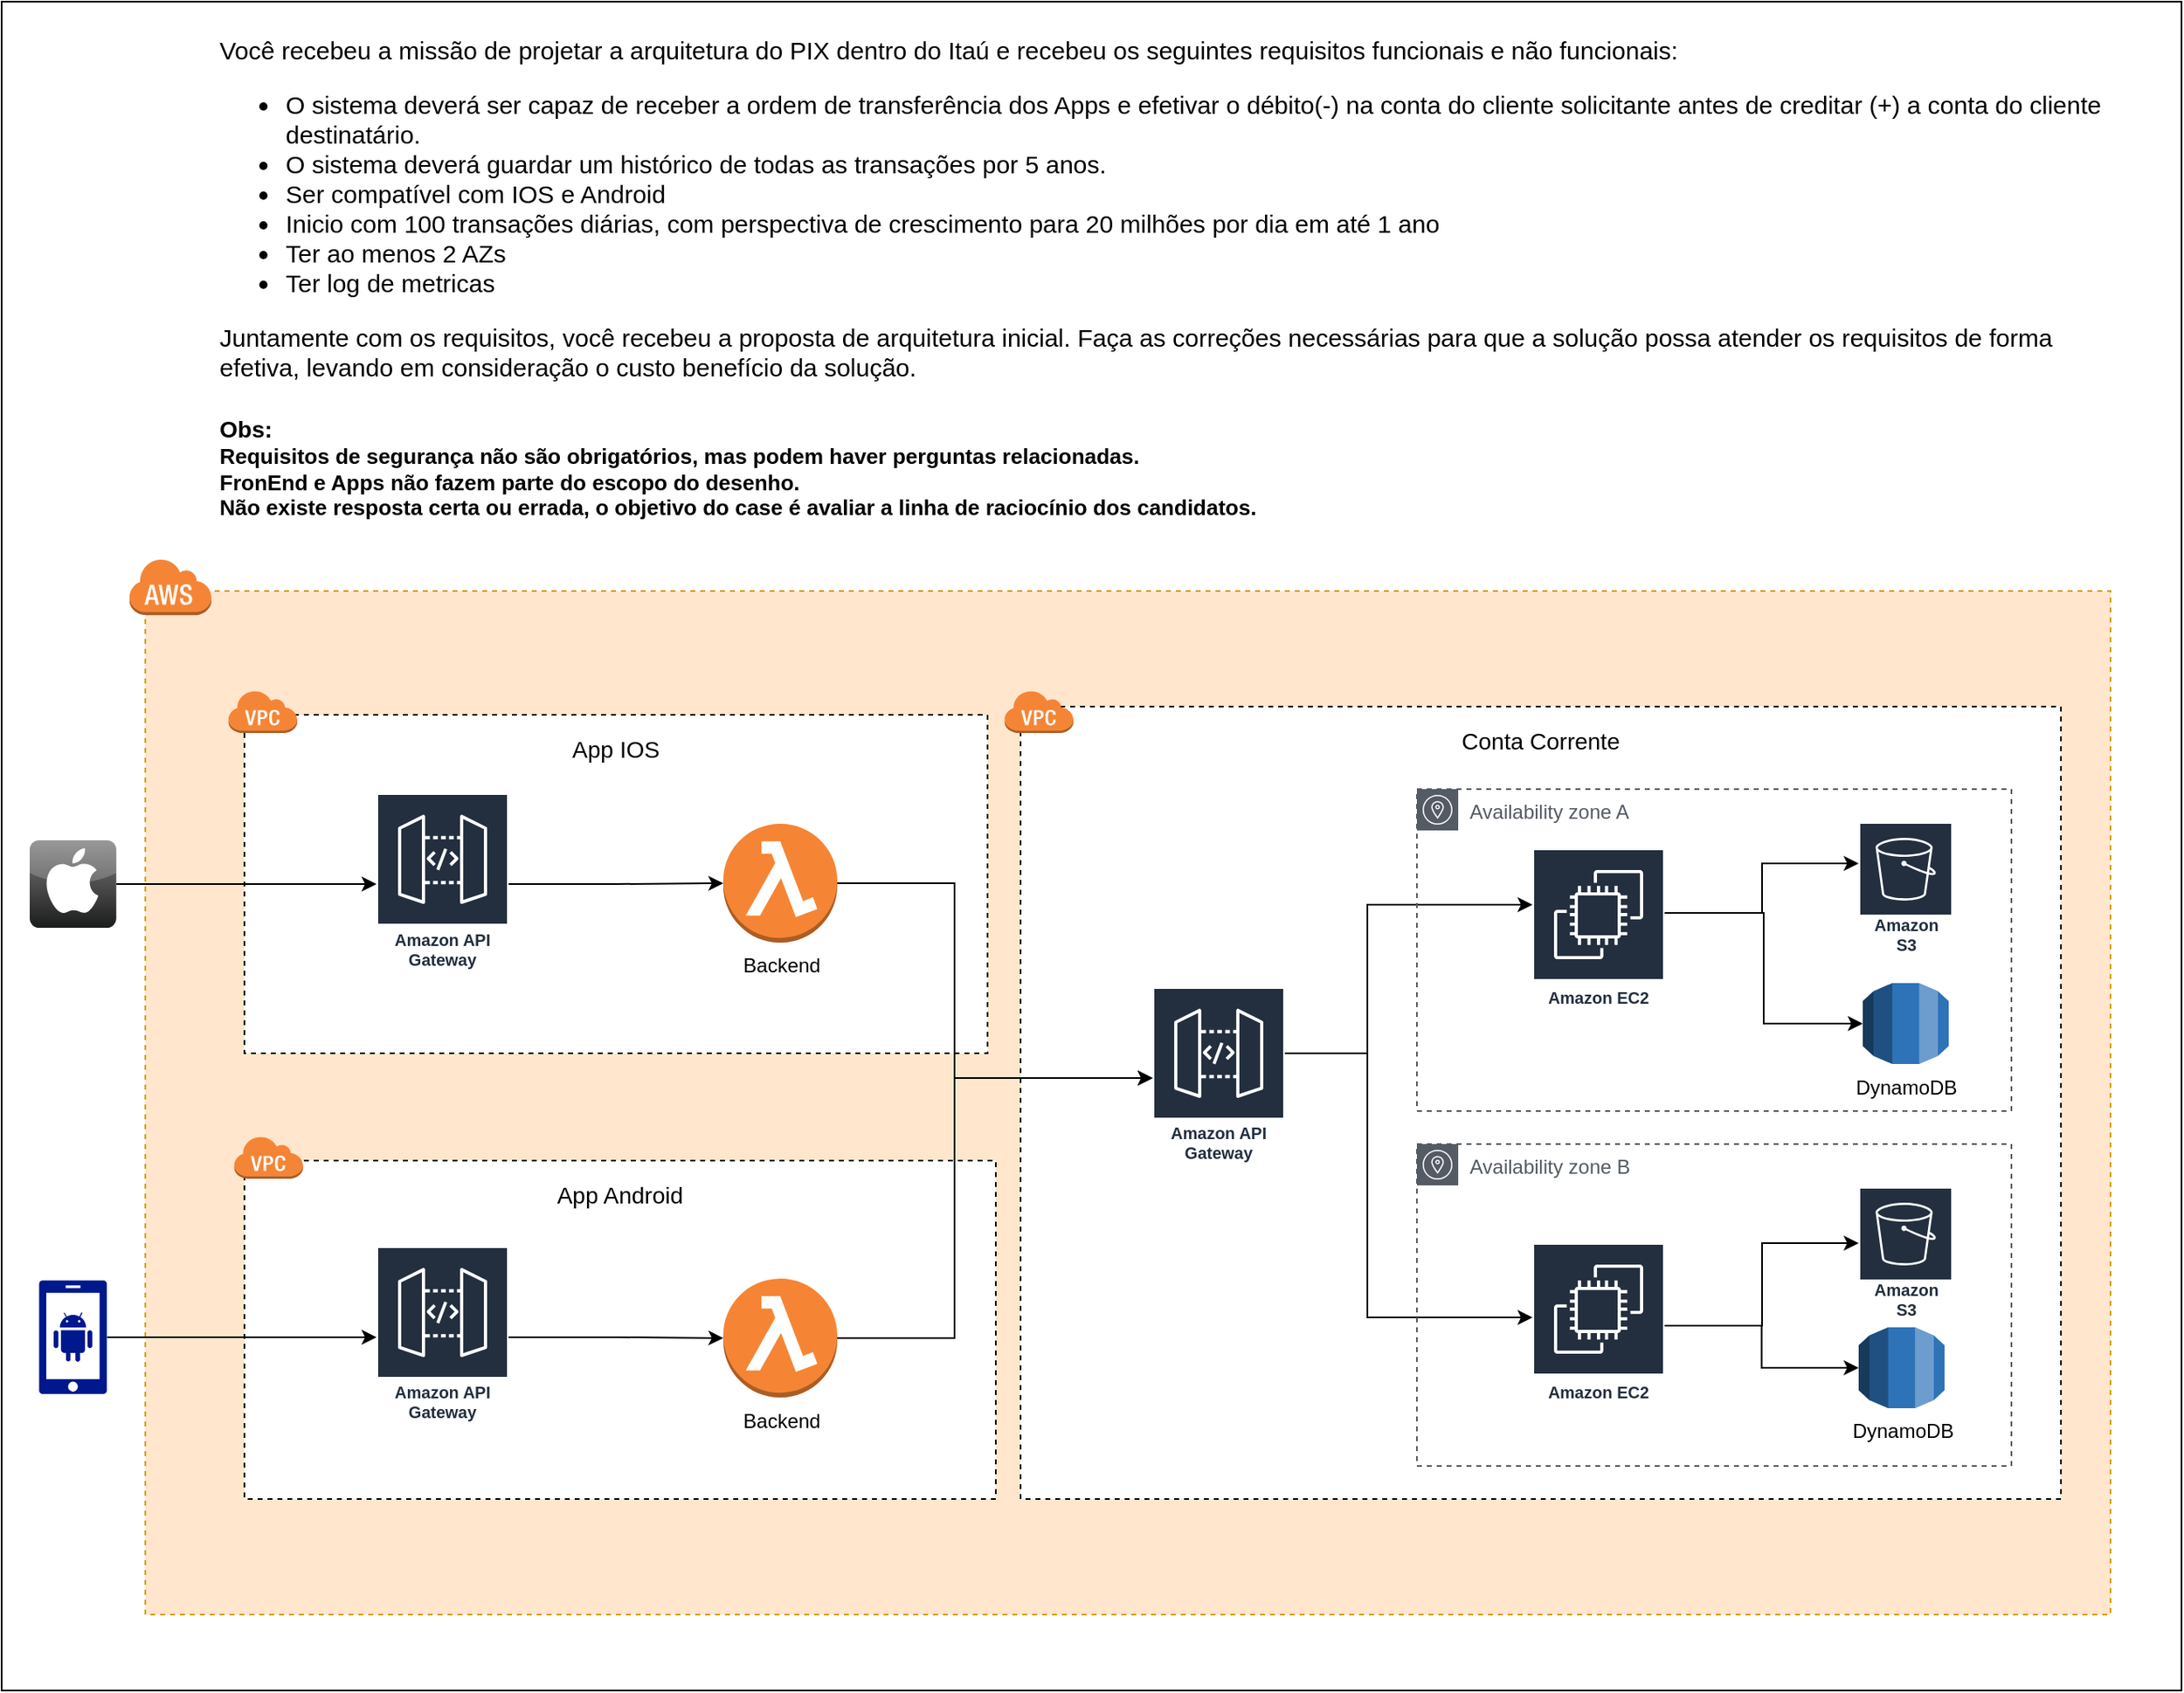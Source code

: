 <mxfile version="24.7.6" pages="2">
  <diagram id="tK835I-MWeZpVKBTCW6J" name="Page-1">
    <mxGraphModel dx="2049" dy="2298" grid="0" gridSize="10" guides="1" tooltips="1" connect="1" arrows="1" fold="1" page="1" pageScale="1" pageWidth="827" pageHeight="1169" math="0" shadow="0">
      <root>
        <mxCell id="0" />
        <mxCell id="1" parent="0" />
        <mxCell id="OLyimAbUq10eKZGSfrUp-50" value="" style="rounded=0;whiteSpace=wrap;html=1;" parent="1" vertex="1">
          <mxGeometry x="363" y="-317" width="1320" height="1023" as="geometry" />
        </mxCell>
        <mxCell id="OLyimAbUq10eKZGSfrUp-1" value="" style="rounded=0;whiteSpace=wrap;html=1;fillColor=#ffe6cc;strokeColor=#d79b00;dashed=1;verticalAlign=top;fontStyle=1;fontSize=15;" parent="1" vertex="1">
          <mxGeometry x="450" y="40" width="1190" height="620" as="geometry" />
        </mxCell>
        <mxCell id="OLyimAbUq10eKZGSfrUp-2" value="" style="dashed=0;html=1;shape=mxgraph.aws3.cloud;fillColor=#F58536;gradientColor=none;dashed=0;strokeColor=#FFB570;aspect=fixed;" parent="1" vertex="1">
          <mxGeometry x="440" y="20" width="50" height="34.61" as="geometry" />
        </mxCell>
        <mxCell id="OLyimAbUq10eKZGSfrUp-5" value="Conta Corrente" style="whiteSpace=wrap;html=1;dashed=1;fontSize=14;align=center;verticalAlign=top;spacingLeft=0;spacingTop=6;" parent="1" vertex="1">
          <mxGeometry x="980" y="110" width="630" height="480" as="geometry" />
        </mxCell>
        <mxCell id="OLyimAbUq10eKZGSfrUp-6" value="" style="dashed=0;html=1;shape=mxgraph.aws3.virtual_private_cloud;fillColor=#F58536;gradientColor=none;dashed=0;strokeColor=#FFB570;" parent="1" vertex="1">
          <mxGeometry x="970" y="100" width="42" height="26" as="geometry" />
        </mxCell>
        <mxCell id="OLyimAbUq10eKZGSfrUp-10" style="edgeStyle=orthogonalEdgeStyle;rounded=0;orthogonalLoop=1;jettySize=auto;html=1;" parent="1" source="OLyimAbUq10eKZGSfrUp-8" target="OLyimAbUq10eKZGSfrUp-16" edge="1">
          <mxGeometry relative="1" as="geometry">
            <mxPoint x="1350" y="260" as="targetPoint" />
            <Array as="points">
              <mxPoint x="1190" y="320" />
              <mxPoint x="1190" y="230" />
            </Array>
          </mxGeometry>
        </mxCell>
        <mxCell id="OLyimAbUq10eKZGSfrUp-24" style="edgeStyle=orthogonalEdgeStyle;rounded=0;orthogonalLoop=1;jettySize=auto;html=1;" parent="1" source="OLyimAbUq10eKZGSfrUp-8" target="OLyimAbUq10eKZGSfrUp-15" edge="1">
          <mxGeometry relative="1" as="geometry">
            <Array as="points">
              <mxPoint x="1190" y="320" />
              <mxPoint x="1190" y="480" />
            </Array>
          </mxGeometry>
        </mxCell>
        <mxCell id="OLyimAbUq10eKZGSfrUp-8" value="Amazon API Gateway" style="outlineConnect=0;fontColor=#232F3E;gradientColor=none;strokeColor=#ffffff;fillColor=#232F3E;dashed=0;verticalLabelPosition=middle;verticalAlign=bottom;align=center;html=1;whiteSpace=wrap;fontSize=10;fontStyle=1;spacing=3;shape=mxgraph.aws4.productIcon;prIcon=mxgraph.aws4.api_gateway;" parent="1" vertex="1">
          <mxGeometry x="1060" y="280" width="80" height="110" as="geometry" />
        </mxCell>
        <mxCell id="OLyimAbUq10eKZGSfrUp-13" value="Availability zone A" style="outlineConnect=0;gradientColor=none;html=1;whiteSpace=wrap;fontSize=12;fontStyle=0;shape=mxgraph.aws4.group;grIcon=mxgraph.aws4.group_availability_zone;strokeColor=#545B64;fillColor=none;verticalAlign=top;align=left;spacingLeft=30;fontColor=#545B64;dashed=1;" parent="1" vertex="1">
          <mxGeometry x="1220" y="160" width="360" height="195" as="geometry" />
        </mxCell>
        <mxCell id="OLyimAbUq10eKZGSfrUp-14" value="Availability zone B" style="outlineConnect=0;gradientColor=none;html=1;whiteSpace=wrap;fontSize=12;fontStyle=0;shape=mxgraph.aws4.group;grIcon=mxgraph.aws4.group_availability_zone;strokeColor=#545B64;fillColor=none;verticalAlign=top;align=left;spacingLeft=30;fontColor=#545B64;dashed=1;" parent="1" vertex="1">
          <mxGeometry x="1220" y="375" width="360" height="195" as="geometry" />
        </mxCell>
        <mxCell id="OLyimAbUq10eKZGSfrUp-23" style="edgeStyle=orthogonalEdgeStyle;rounded=0;orthogonalLoop=1;jettySize=auto;html=1;" parent="1" source="OLyimAbUq10eKZGSfrUp-15" target="OLyimAbUq10eKZGSfrUp-18" edge="1">
          <mxGeometry relative="1" as="geometry" />
        </mxCell>
        <mxCell id="OLyimAbUq10eKZGSfrUp-49" style="edgeStyle=orthogonalEdgeStyle;rounded=0;orthogonalLoop=1;jettySize=auto;html=1;" parent="1" source="OLyimAbUq10eKZGSfrUp-15" target="OLyimAbUq10eKZGSfrUp-48" edge="1">
          <mxGeometry relative="1" as="geometry">
            <Array as="points">
              <mxPoint x="1429" y="485" />
              <mxPoint x="1429" y="435" />
            </Array>
          </mxGeometry>
        </mxCell>
        <mxCell id="OLyimAbUq10eKZGSfrUp-15" value="Amazon EC2" style="outlineConnect=0;fontColor=#232F3E;gradientColor=none;strokeColor=#ffffff;fillColor=#232F3E;dashed=0;verticalLabelPosition=middle;verticalAlign=bottom;align=center;html=1;whiteSpace=wrap;fontSize=10;fontStyle=1;spacing=3;shape=mxgraph.aws4.productIcon;prIcon=mxgraph.aws4.ec2;" parent="1" vertex="1">
          <mxGeometry x="1290" y="435" width="80" height="100" as="geometry" />
        </mxCell>
        <mxCell id="OLyimAbUq10eKZGSfrUp-22" style="edgeStyle=orthogonalEdgeStyle;rounded=0;orthogonalLoop=1;jettySize=auto;html=1;" parent="1" source="OLyimAbUq10eKZGSfrUp-16" target="OLyimAbUq10eKZGSfrUp-21" edge="1">
          <mxGeometry relative="1" as="geometry">
            <Array as="points">
              <mxPoint x="1430" y="235" />
              <mxPoint x="1430" y="302" />
            </Array>
          </mxGeometry>
        </mxCell>
        <mxCell id="OLyimAbUq10eKZGSfrUp-47" style="edgeStyle=orthogonalEdgeStyle;rounded=0;orthogonalLoop=1;jettySize=auto;html=1;" parent="1" source="OLyimAbUq10eKZGSfrUp-16" target="OLyimAbUq10eKZGSfrUp-46" edge="1">
          <mxGeometry relative="1" as="geometry">
            <Array as="points">
              <mxPoint x="1429" y="235" />
              <mxPoint x="1429" y="205" />
            </Array>
          </mxGeometry>
        </mxCell>
        <mxCell id="OLyimAbUq10eKZGSfrUp-16" value="Amazon EC2" style="outlineConnect=0;fontColor=#232F3E;gradientColor=none;strokeColor=#ffffff;fillColor=#232F3E;dashed=0;verticalLabelPosition=middle;verticalAlign=bottom;align=center;html=1;whiteSpace=wrap;fontSize=10;fontStyle=1;spacing=3;shape=mxgraph.aws4.productIcon;prIcon=mxgraph.aws4.ec2;" parent="1" vertex="1">
          <mxGeometry x="1290" y="196" width="80" height="100" as="geometry" />
        </mxCell>
        <mxCell id="OLyimAbUq10eKZGSfrUp-18" value="DynamoDB" style="outlineConnect=0;dashed=0;verticalLabelPosition=bottom;verticalAlign=top;align=center;html=1;shape=mxgraph.aws3.rds;fillColor=#2E73B8;gradientColor=none;fontSize=12;" parent="1" vertex="1">
          <mxGeometry x="1487.5" y="486" width="52" height="49" as="geometry" />
        </mxCell>
        <mxCell id="OLyimAbUq10eKZGSfrUp-21" value="DynamoDB" style="outlineConnect=0;dashed=0;verticalLabelPosition=bottom;verticalAlign=top;align=center;html=1;shape=mxgraph.aws3.rds;fillColor=#2E73B8;gradientColor=none;fontSize=12;" parent="1" vertex="1">
          <mxGeometry x="1490" y="277.5" width="52" height="49" as="geometry" />
        </mxCell>
        <mxCell id="OLyimAbUq10eKZGSfrUp-26" value="App IOS" style="whiteSpace=wrap;html=1;dashed=1;fontSize=14;align=center;verticalAlign=top;spacingLeft=0;spacingTop=6;" parent="1" vertex="1">
          <mxGeometry x="510" y="115" width="450" height="205" as="geometry" />
        </mxCell>
        <mxCell id="OLyimAbUq10eKZGSfrUp-27" value="" style="dashed=0;html=1;shape=mxgraph.aws3.virtual_private_cloud;fillColor=#F58536;gradientColor=none;dashed=0;strokeColor=#FFB570;" parent="1" vertex="1">
          <mxGeometry x="500" y="100" width="42" height="26" as="geometry" />
        </mxCell>
        <mxCell id="OLyimAbUq10eKZGSfrUp-28" value="App Android" style="whiteSpace=wrap;html=1;dashed=1;fontSize=14;align=center;verticalAlign=top;spacingLeft=0;spacingTop=6;" parent="1" vertex="1">
          <mxGeometry x="510" y="385" width="455" height="205" as="geometry" />
        </mxCell>
        <mxCell id="OLyimAbUq10eKZGSfrUp-29" value="" style="dashed=0;html=1;shape=mxgraph.aws3.virtual_private_cloud;fillColor=#F58536;gradientColor=none;dashed=0;strokeColor=#FFB570;" parent="1" vertex="1">
          <mxGeometry x="503.5" y="370" width="42" height="26" as="geometry" />
        </mxCell>
        <mxCell id="OLyimAbUq10eKZGSfrUp-45" style="edgeStyle=orthogonalEdgeStyle;rounded=0;orthogonalLoop=1;jettySize=auto;html=1;" parent="1" source="OLyimAbUq10eKZGSfrUp-33" target="OLyimAbUq10eKZGSfrUp-34" edge="1">
          <mxGeometry relative="1" as="geometry" />
        </mxCell>
        <mxCell id="OLyimAbUq10eKZGSfrUp-33" value="" style="aspect=fixed;pointerEvents=1;shadow=0;dashed=0;html=1;strokeColor=none;labelPosition=center;verticalLabelPosition=bottom;verticalAlign=top;align=center;fillColor=#00188D;shape=mxgraph.mscae.enterprise.android_phone" parent="1" vertex="1">
          <mxGeometry x="385.6" y="457.67" width="41.2" height="68.67" as="geometry" />
        </mxCell>
        <mxCell id="OLyimAbUq10eKZGSfrUp-36" style="edgeStyle=orthogonalEdgeStyle;rounded=0;orthogonalLoop=1;jettySize=auto;html=1;" parent="1" source="OLyimAbUq10eKZGSfrUp-34" target="OLyimAbUq10eKZGSfrUp-35" edge="1">
          <mxGeometry relative="1" as="geometry" />
        </mxCell>
        <mxCell id="OLyimAbUq10eKZGSfrUp-34" value="Amazon API Gateway" style="outlineConnect=0;fontColor=#232F3E;gradientColor=none;strokeColor=#ffffff;fillColor=#232F3E;dashed=0;verticalLabelPosition=middle;verticalAlign=bottom;align=center;html=1;whiteSpace=wrap;fontSize=10;fontStyle=1;spacing=3;shape=mxgraph.aws4.productIcon;prIcon=mxgraph.aws4.api_gateway;" parent="1" vertex="1">
          <mxGeometry x="590" y="437" width="80" height="110" as="geometry" />
        </mxCell>
        <mxCell id="OLyimAbUq10eKZGSfrUp-37" style="edgeStyle=orthogonalEdgeStyle;rounded=0;orthogonalLoop=1;jettySize=auto;html=1;" parent="1" source="OLyimAbUq10eKZGSfrUp-35" target="OLyimAbUq10eKZGSfrUp-8" edge="1">
          <mxGeometry relative="1" as="geometry">
            <Array as="points">
              <mxPoint x="940" y="492" />
              <mxPoint x="940" y="335" />
            </Array>
          </mxGeometry>
        </mxCell>
        <mxCell id="OLyimAbUq10eKZGSfrUp-35" value="Backend" style="outlineConnect=0;dashed=0;verticalLabelPosition=bottom;verticalAlign=top;align=center;html=1;shape=mxgraph.aws3.lambda_function;fillColor=#F58534;gradientColor=none;" parent="1" vertex="1">
          <mxGeometry x="800" y="456.5" width="69" height="72" as="geometry" />
        </mxCell>
        <mxCell id="OLyimAbUq10eKZGSfrUp-44" style="edgeStyle=orthogonalEdgeStyle;rounded=0;orthogonalLoop=1;jettySize=auto;html=1;" parent="1" source="OLyimAbUq10eKZGSfrUp-39" target="OLyimAbUq10eKZGSfrUp-40" edge="1">
          <mxGeometry relative="1" as="geometry" />
        </mxCell>
        <mxCell id="OLyimAbUq10eKZGSfrUp-39" value="" style="dashed=0;outlineConnect=0;html=1;align=center;labelPosition=center;verticalLabelPosition=bottom;verticalAlign=top;shape=mxgraph.webicons.apple;fillColor=#807E7E;gradientColor=#1B1C1C" parent="1" vertex="1">
          <mxGeometry x="380" y="191" width="52.4" height="53" as="geometry" />
        </mxCell>
        <mxCell id="OLyimAbUq10eKZGSfrUp-43" style="edgeStyle=orthogonalEdgeStyle;rounded=0;orthogonalLoop=1;jettySize=auto;html=1;" parent="1" source="OLyimAbUq10eKZGSfrUp-40" target="OLyimAbUq10eKZGSfrUp-41" edge="1">
          <mxGeometry relative="1" as="geometry" />
        </mxCell>
        <mxCell id="OLyimAbUq10eKZGSfrUp-40" value="Amazon API Gateway" style="outlineConnect=0;fontColor=#232F3E;gradientColor=none;strokeColor=#ffffff;fillColor=#232F3E;dashed=0;verticalLabelPosition=middle;verticalAlign=bottom;align=center;html=1;whiteSpace=wrap;fontSize=10;fontStyle=1;spacing=3;shape=mxgraph.aws4.productIcon;prIcon=mxgraph.aws4.api_gateway;" parent="1" vertex="1">
          <mxGeometry x="590" y="162.5" width="80" height="110" as="geometry" />
        </mxCell>
        <mxCell id="OLyimAbUq10eKZGSfrUp-42" style="edgeStyle=orthogonalEdgeStyle;rounded=0;orthogonalLoop=1;jettySize=auto;html=1;" parent="1" source="OLyimAbUq10eKZGSfrUp-41" target="OLyimAbUq10eKZGSfrUp-8" edge="1">
          <mxGeometry relative="1" as="geometry">
            <Array as="points">
              <mxPoint x="940" y="217" />
              <mxPoint x="940" y="335" />
            </Array>
          </mxGeometry>
        </mxCell>
        <mxCell id="OLyimAbUq10eKZGSfrUp-41" value="Backend" style="outlineConnect=0;dashed=0;verticalLabelPosition=bottom;verticalAlign=top;align=center;html=1;shape=mxgraph.aws3.lambda_function;fillColor=#F58534;gradientColor=none;" parent="1" vertex="1">
          <mxGeometry x="800" y="181" width="69" height="72" as="geometry" />
        </mxCell>
        <mxCell id="OLyimAbUq10eKZGSfrUp-46" value="Amazon S3" style="outlineConnect=0;fontColor=#232F3E;gradientColor=none;strokeColor=#ffffff;fillColor=#232F3E;dashed=0;verticalLabelPosition=middle;verticalAlign=bottom;align=center;html=1;whiteSpace=wrap;fontSize=10;fontStyle=1;spacing=3;shape=mxgraph.aws4.productIcon;prIcon=mxgraph.aws4.s3;" parent="1" vertex="1">
          <mxGeometry x="1487.5" y="180" width="57" height="84" as="geometry" />
        </mxCell>
        <mxCell id="OLyimAbUq10eKZGSfrUp-48" value="Amazon S3" style="outlineConnect=0;fontColor=#232F3E;gradientColor=none;strokeColor=#ffffff;fillColor=#232F3E;dashed=0;verticalLabelPosition=middle;verticalAlign=bottom;align=center;html=1;whiteSpace=wrap;fontSize=10;fontStyle=1;spacing=3;shape=mxgraph.aws4.productIcon;prIcon=mxgraph.aws4.s3;" parent="1" vertex="1">
          <mxGeometry x="1487.5" y="401" width="57" height="84" as="geometry" />
        </mxCell>
        <mxCell id="OLyimAbUq10eKZGSfrUp-51" value="&lt;div style=&quot;text-align: left ; font-size: 15px&quot;&gt;&lt;span style=&quot;font-weight: normal&quot;&gt;&lt;font style=&quot;font-size: 15px&quot;&gt;Você recebeu a missão de projetar a arquitetura do PIX dentro do Itaú e recebeu os seguintes requisitos funcionais e não funcionais:&lt;/font&gt;&lt;/span&gt;&lt;/div&gt;&lt;div style=&quot;text-align: left ; font-size: 15px&quot;&gt;&lt;ul&gt;&lt;li&gt;&lt;span style=&quot;font-weight: 400&quot;&gt;O sistema deverá ser capaz de receber a ordem de transferência dos Apps e efetivar o débito(-) na conta do cliente solicitante antes de creditar (+) a conta do cliente destinatário.&lt;/span&gt;&lt;/li&gt;&lt;li&gt;&lt;span style=&quot;font-weight: 400&quot;&gt;O sistema deverá guardar um histórico de todas as transações por 5 anos.&lt;/span&gt;&lt;/li&gt;&lt;li&gt;&lt;span style=&quot;font-weight: normal&quot;&gt;&lt;font style=&quot;font-size: 15px&quot;&gt;Ser compatível com IOS e Android&lt;/font&gt;&lt;/span&gt;&lt;/li&gt;&lt;li&gt;&lt;span style=&quot;font-weight: normal&quot;&gt;&lt;font style=&quot;font-size: 15px&quot;&gt;Inicio com 100 transações diárias, com perspectiva de crescimento para 20 milhões por dia em até 1 ano&lt;/font&gt;&lt;/span&gt;&lt;/li&gt;&lt;li&gt;&lt;span style=&quot;font-weight: normal&quot;&gt;&lt;font style=&quot;font-size: 15px&quot;&gt;Ter ao menos 2 AZs&lt;/font&gt;&lt;/span&gt;&lt;/li&gt;&lt;li&gt;&lt;span style=&quot;font-weight: normal&quot;&gt;Ter log de metricas&lt;/span&gt;&lt;br&gt;&lt;/li&gt;&lt;/ul&gt;&lt;span style=&quot;font-weight: normal&quot;&gt;&lt;font style=&quot;font-size: 15px&quot;&gt;Juntamente com os requisitos, você recebeu a proposta de arquitetura inicial. Faça as correções necessárias para que a solução possa atender os requisitos de forma efetiva, levando em consideração o custo benefício da solução.&lt;/font&gt;&lt;/span&gt;&lt;/div&gt;&lt;div style=&quot;text-align: left ; font-size: 17px&quot;&gt;&lt;font style=&quot;font-size: 17px&quot;&gt;&lt;br&gt;&lt;/font&gt;&lt;/div&gt;&lt;div style=&quot;text-align: left&quot;&gt;&lt;font style=&quot;font-size: 14px&quot;&gt;Obs:&lt;/font&gt;&lt;/div&gt;&lt;div style=&quot;text-align: left&quot;&gt;&lt;font style=&quot;font-size: 13px&quot;&gt;Requisitos de segurança não são obrigatórios&lt;/font&gt;&lt;span&gt;, mas podem haver perguntas relacionadas.&lt;/span&gt;&lt;/div&gt;&lt;div style=&quot;text-align: left&quot;&gt;&lt;font style=&quot;font-size: 13px&quot;&gt;&lt;div&gt;&lt;/div&gt;&lt;/font&gt;&lt;/div&gt;&lt;div style=&quot;text-align: left&quot;&gt;&lt;font style=&quot;font-size: 13px&quot;&gt;FronEnd e Apps não fazem parte do escopo do desenho.&lt;/font&gt;&lt;/div&gt;&lt;div style=&quot;text-align: left&quot;&gt;&lt;p style=&quot;margin-top: 0pt ; margin-bottom: 0pt ; margin-left: 0in ; direction: ltr ; unicode-bidi: embed ; word-break: normal&quot;&gt;&lt;span&gt;&lt;font style=&quot;font-size: 13px&quot;&gt;Não existe resposta certa ou errada, o objetivo do case é avaliar a linha de raciocínio dos candidatos.&lt;/font&gt;&lt;/span&gt;&lt;/p&gt;&lt;/div&gt;&lt;div style=&quot;text-align: left&quot;&gt;&lt;br&gt;&lt;/div&gt;" style="text;html=1;strokeColor=none;fillColor=none;align=center;verticalAlign=middle;whiteSpace=wrap;rounded=0;fontStyle=1;fontSize=13;fontFamily=Helvetica;" parent="1" vertex="1">
          <mxGeometry x="494" y="-307" width="1143" height="329" as="geometry" />
        </mxCell>
      </root>
    </mxGraphModel>
  </diagram>
  <diagram name="Copy of Page-1" id="YmCrxXUrbVdQyq3R-kzb">
    <mxGraphModel dx="2607" dy="1436" grid="1" gridSize="10" guides="1" tooltips="1" connect="1" arrows="1" fold="1" page="1" pageScale="1" pageWidth="827" pageHeight="1169" math="0" shadow="0">
      <root>
        <mxCell id="jS3d8H57Off99weg46n1-0" />
        <mxCell id="jS3d8H57Off99weg46n1-1" parent="jS3d8H57Off99weg46n1-0" />
        <mxCell id="iUSkBLwJn5Xz3_LzBEqI-134" value="Conta FME BFF" style="points=[[0,0],[0.25,0],[0.5,0],[0.75,0],[1,0],[1,0.25],[1,0.5],[1,0.75],[1,1],[0.75,1],[0.5,1],[0.25,1],[0,1],[0,0.75],[0,0.5],[0,0.25]];outlineConnect=0;gradientColor=none;html=1;whiteSpace=wrap;fontSize=12;fontStyle=0;container=1;pointerEvents=0;collapsible=0;recursiveResize=0;shape=mxgraph.aws4.group;grIcon=mxgraph.aws4.group_aws_cloud;strokeColor=#232F3E;fillColor=none;verticalAlign=top;align=left;spacingLeft=30;fontColor=#232F3E;dashed=0;" vertex="1" parent="jS3d8H57Off99weg46n1-1">
          <mxGeometry x="608" y="2430" width="308" height="509.5" as="geometry" />
        </mxCell>
        <mxCell id="jS3d8H57Off99weg46n1-38" value="&lt;div style=&quot;text-align: left ; font-size: 15px&quot;&gt;&lt;span style=&quot;font-weight: normal&quot;&gt;&lt;font style=&quot;font-size: 15px&quot;&gt;Você recebeu a missão de projetar a arquitetura do PIX dentro do Itaú e recebeu os seguintes requisitos funcionais e não funcionais:&lt;/font&gt;&lt;/span&gt;&lt;/div&gt;&lt;div style=&quot;text-align: left ; font-size: 15px&quot;&gt;&lt;ul&gt;&lt;li&gt;&lt;span style=&quot;font-weight: 400&quot;&gt;O sistema deverá ser capaz de receber a ordem de transferência dos Apps e efetivar o débito(-) na conta do cliente solicitante antes de creditar (+) a conta do cliente destinatário.&lt;/span&gt;&lt;/li&gt;&lt;li&gt;&lt;span style=&quot;font-weight: 400&quot;&gt;O sistema deverá guardar um histórico de todas as transações por 5 anos.&lt;/span&gt;&lt;/li&gt;&lt;li&gt;&lt;span style=&quot;font-weight: normal&quot;&gt;&lt;font style=&quot;font-size: 15px&quot;&gt;Ser compatível com IOS e Android&lt;/font&gt;&lt;/span&gt;&lt;/li&gt;&lt;li&gt;&lt;span style=&quot;font-weight: normal&quot;&gt;&lt;font style=&quot;font-size: 15px&quot;&gt;Inicio com 100 transações diárias, com perspectiva de crescimento para 20 milhões por dia em até 1 ano&lt;/font&gt;&lt;/span&gt;&lt;/li&gt;&lt;li&gt;&lt;span style=&quot;font-weight: normal&quot;&gt;&lt;font style=&quot;font-size: 15px&quot;&gt;Ter ao menos 2 AZs&lt;/font&gt;&lt;/span&gt;&lt;/li&gt;&lt;li&gt;&lt;span style=&quot;font-weight: normal&quot;&gt;Ter log de metricas&lt;/span&gt;&lt;br&gt;&lt;/li&gt;&lt;/ul&gt;&lt;span style=&quot;font-weight: normal&quot;&gt;&lt;font style=&quot;font-size: 15px&quot;&gt;Juntamente com os requisitos, você recebeu a proposta de arquitetura inicial. Faça as correções necessárias para que a solução possa atender os requisitos de forma efetiva, levando em consideração o custo benefício da solução.&lt;/font&gt;&lt;/span&gt;&lt;/div&gt;&lt;div style=&quot;text-align: left ; font-size: 17px&quot;&gt;&lt;font style=&quot;font-size: 17px&quot;&gt;&lt;br&gt;&lt;/font&gt;&lt;/div&gt;&lt;div style=&quot;text-align: left&quot;&gt;&lt;font style=&quot;font-size: 14px&quot;&gt;Obs:&lt;/font&gt;&lt;/div&gt;&lt;div style=&quot;text-align: left&quot;&gt;&lt;font style=&quot;font-size: 13px&quot;&gt;Requisitos de segurança não são obrigatórios&lt;/font&gt;&lt;span&gt;, mas podem haver perguntas relacionadas.&lt;/span&gt;&lt;/div&gt;&lt;div style=&quot;text-align: left&quot;&gt;&lt;font style=&quot;font-size: 13px&quot;&gt;&lt;div&gt;&lt;/div&gt;&lt;/font&gt;&lt;/div&gt;&lt;div style=&quot;text-align: left&quot;&gt;&lt;font style=&quot;font-size: 13px&quot;&gt;FronEnd e Apps não fazem parte do escopo do desenho.&lt;/font&gt;&lt;/div&gt;&lt;div style=&quot;text-align: left&quot;&gt;&lt;p style=&quot;margin-top: 0pt ; margin-bottom: 0pt ; margin-left: 0in ; direction: ltr ; unicode-bidi: embed ; word-break: normal&quot;&gt;&lt;span&gt;&lt;font style=&quot;font-size: 13px&quot;&gt;Não existe resposta certa ou errada, o objetivo do case é avaliar a linha de raciocínio dos candidatos.&lt;/font&gt;&lt;/span&gt;&lt;/p&gt;&lt;/div&gt;&lt;div style=&quot;text-align: left&quot;&gt;&lt;br&gt;&lt;/div&gt;" style="text;html=1;strokeColor=none;fillColor=#E6E6E6;align=center;verticalAlign=middle;whiteSpace=wrap;rounded=0;fontStyle=1;fontSize=13;fontFamily=Helvetica;" vertex="1" parent="jS3d8H57Off99weg46n1-1">
          <mxGeometry x="341" y="823" width="1143" height="329" as="geometry" />
        </mxCell>
        <mxCell id="iBxHyY_IW6UM3VyGQ7x2-0" value="Monitoramento" style="fillColor=#EFF0F3;strokeColor=none;dashed=0;verticalAlign=top;fontStyle=0;fontColor=#232F3D;whiteSpace=wrap;html=1;" vertex="1" parent="jS3d8H57Off99weg46n1-1">
          <mxGeometry x="528" y="1272" width="293" height="175" as="geometry" />
        </mxCell>
        <mxCell id="iBxHyY_IW6UM3VyGQ7x2-1" value="cloudwatch&lt;div&gt;(logs|metrics|dashboard)&lt;/div&gt;" style="sketch=0;points=[[0,0,0],[0.25,0,0],[0.5,0,0],[0.75,0,0],[1,0,0],[0,1,0],[0.25,1,0],[0.5,1,0],[0.75,1,0],[1,1,0],[0,0.25,0],[0,0.5,0],[0,0.75,0],[1,0.25,0],[1,0.5,0],[1,0.75,0]];points=[[0,0,0],[0.25,0,0],[0.5,0,0],[0.75,0,0],[1,0,0],[0,1,0],[0.25,1,0],[0.5,1,0],[0.75,1,0],[1,1,0],[0,0.25,0],[0,0.5,0],[0,0.75,0],[1,0.25,0],[1,0.5,0],[1,0.75,0]];outlineConnect=0;fontColor=#232F3E;fillColor=#E7157B;strokeColor=#ffffff;dashed=0;verticalLabelPosition=bottom;verticalAlign=top;align=center;html=1;fontSize=12;fontStyle=0;aspect=fixed;shape=mxgraph.aws4.resourceIcon;resIcon=mxgraph.aws4.cloudwatch_2;" vertex="1" parent="jS3d8H57Off99weg46n1-1">
          <mxGeometry x="575" y="1304.5" width="78" height="78" as="geometry" />
        </mxCell>
        <mxCell id="iBxHyY_IW6UM3VyGQ7x2-2" value="x-ray&lt;div&gt;(tracing)&lt;/div&gt;" style="sketch=0;points=[[0,0,0],[0.25,0,0],[0.5,0,0],[0.75,0,0],[1,0,0],[0,1,0],[0.25,1,0],[0.5,1,0],[0.75,1,0],[1,1,0],[0,0.25,0],[0,0.5,0],[0,0.75,0],[1,0.25,0],[1,0.5,0],[1,0.75,0]];outlineConnect=0;fontColor=#232F3E;fillColor=#C925D1;strokeColor=#ffffff;dashed=0;verticalLabelPosition=bottom;verticalAlign=top;align=center;html=1;fontSize=12;fontStyle=0;aspect=fixed;shape=mxgraph.aws4.resourceIcon;resIcon=mxgraph.aws4.xray;" vertex="1" parent="jS3d8H57Off99weg46n1-1">
          <mxGeometry x="702" y="1304.5" width="78" height="78" as="geometry" />
        </mxCell>
        <mxCell id="iBxHyY_IW6UM3VyGQ7x2-3" value="Segurança" style="fillColor=#EFF0F3;strokeColor=none;dashed=0;verticalAlign=top;fontStyle=0;fontColor=#232F3D;whiteSpace=wrap;html=1;" vertex="1" parent="jS3d8H57Off99weg46n1-1">
          <mxGeometry x="885" y="1276" width="367" height="171" as="geometry" />
        </mxCell>
        <mxCell id="iBxHyY_IW6UM3VyGQ7x2-4" value="WAF&lt;div&gt;(IP blocking)&lt;/div&gt;" style="sketch=0;points=[[0,0,0],[0.25,0,0],[0.5,0,0],[0.75,0,0],[1,0,0],[0,1,0],[0.25,1,0],[0.5,1,0],[0.75,1,0],[1,1,0],[0,0.25,0],[0,0.5,0],[0,0.75,0],[1,0.25,0],[1,0.5,0],[1,0.75,0]];outlineConnect=0;fontColor=#232F3E;fillColor=#DD344C;strokeColor=#ffffff;dashed=0;verticalLabelPosition=bottom;verticalAlign=top;align=center;html=1;fontSize=12;fontStyle=0;aspect=fixed;shape=mxgraph.aws4.resourceIcon;resIcon=mxgraph.aws4.waf;" vertex="1" parent="jS3d8H57Off99weg46n1-1">
          <mxGeometry x="1148" y="1309" width="78" height="78" as="geometry" />
        </mxCell>
        <mxCell id="iBxHyY_IW6UM3VyGQ7x2-5" value="shield&lt;div&gt;(DDoS protection&amp;nbsp;&lt;span style=&quot;background-color: initial;&quot;&gt;on layers&lt;/span&gt;&lt;/div&gt;&lt;div&gt;3-network and&amp;nbsp;&lt;span style=&quot;background-color: initial;&quot;&gt;4-transport)&lt;/span&gt;&lt;/div&gt;" style="sketch=0;points=[[0,0,0],[0.25,0,0],[0.5,0,0],[0.75,0,0],[1,0,0],[0,1,0],[0.25,1,0],[0.5,1,0],[0.75,1,0],[1,1,0],[0,0.25,0],[0,0.5,0],[0,0.75,0],[1,0.25,0],[1,0.5,0],[1,0.75,0]];outlineConnect=0;fontColor=#232F3E;fillColor=#DD344C;strokeColor=#ffffff;dashed=0;verticalLabelPosition=bottom;verticalAlign=top;align=center;html=1;fontSize=12;fontStyle=0;aspect=fixed;shape=mxgraph.aws4.resourceIcon;resIcon=mxgraph.aws4.shield;" vertex="1" parent="jS3d8H57Off99weg46n1-1">
          <mxGeometry x="1026.5" y="1311" width="78" height="78" as="geometry" />
        </mxCell>
        <mxCell id="iBxHyY_IW6UM3VyGQ7x2-6" value="IAM&lt;div&gt;(roles|policies)&lt;/div&gt;" style="sketch=0;points=[[0,0,0],[0.25,0,0],[0.5,0,0],[0.75,0,0],[1,0,0],[0,1,0],[0.25,1,0],[0.5,1,0],[0.75,1,0],[1,1,0],[0,0.25,0],[0,0.5,0],[0,0.75,0],[1,0.25,0],[1,0.5,0],[1,0.75,0]];outlineConnect=0;fontColor=#232F3E;fillColor=#DD344C;strokeColor=#ffffff;dashed=0;verticalLabelPosition=bottom;verticalAlign=top;align=center;html=1;fontSize=12;fontStyle=0;aspect=fixed;shape=mxgraph.aws4.resourceIcon;resIcon=mxgraph.aws4.identity_and_access_management;" vertex="1" parent="jS3d8H57Off99weg46n1-1">
          <mxGeometry x="905" y="1311" width="78" height="78" as="geometry" />
        </mxCell>
        <mxCell id="iUSkBLwJn5Xz3_LzBEqI-0" value="Conta Corrente" style="points=[[0,0],[0.25,0],[0.5,0],[0.75,0],[1,0],[1,0.25],[1,0.5],[1,0.75],[1,1],[0.75,1],[0.5,1],[0.25,1],[0,1],[0,0.75],[0,0.5],[0,0.25]];outlineConnect=0;gradientColor=none;html=1;whiteSpace=wrap;fontSize=12;fontStyle=0;container=1;pointerEvents=0;collapsible=0;recursiveResize=0;shape=mxgraph.aws4.group;grIcon=mxgraph.aws4.group_aws_cloud;strokeColor=#232F3E;fillColor=none;verticalAlign=top;align=left;spacingLeft=30;fontColor=#232F3E;dashed=0;" vertex="1" parent="jS3d8H57Off99weg46n1-1">
          <mxGeometry x="510" y="1485" width="690" height="561" as="geometry" />
        </mxCell>
        <mxCell id="iUSkBLwJn5Xz3_LzBEqI-3" value="dynamodb" style="sketch=0;points=[[0,0,0],[0.25,0,0],[0.5,0,0],[0.75,0,0],[1,0,0],[0,1,0],[0.25,1,0],[0.5,1,0],[0.75,1,0],[1,1,0],[0,0.25,0],[0,0.5,0],[0,0.75,0],[1,0.25,0],[1,0.5,0],[1,0.75,0]];outlineConnect=0;fontColor=#232F3E;fillColor=#C925D1;strokeColor=#ffffff;dashed=0;verticalLabelPosition=bottom;verticalAlign=top;align=center;html=1;fontSize=12;fontStyle=0;aspect=fixed;shape=mxgraph.aws4.resourceIcon;resIcon=mxgraph.aws4.dynamodb;" vertex="1" parent="iUSkBLwJn5Xz3_LzBEqI-0">
          <mxGeometry x="467" y="83" width="78" height="78" as="geometry" />
        </mxCell>
        <mxCell id="iUSkBLwJn5Xz3_LzBEqI-17" style="edgeStyle=orthogonalEdgeStyle;rounded=0;orthogonalLoop=1;jettySize=auto;html=1;" edge="1" parent="jS3d8H57Off99weg46n1-1" source="iUSkBLwJn5Xz3_LzBEqI-1" target="iUSkBLwJn5Xz3_LzBEqI-3">
          <mxGeometry relative="1" as="geometry" />
        </mxCell>
        <mxCell id="iUSkBLwJn5Xz3_LzBEqI-1" value="pix-function" style="sketch=0;outlineConnect=0;fontColor=#232F3E;gradientColor=none;fillColor=#ED7100;strokeColor=none;dashed=0;verticalLabelPosition=bottom;verticalAlign=top;align=center;html=1;fontSize=12;fontStyle=0;aspect=fixed;pointerEvents=1;shape=mxgraph.aws4.lambda_function;" vertex="1" parent="jS3d8H57Off99weg46n1-1">
          <mxGeometry x="755" y="1583" width="48" height="48" as="geometry" />
        </mxCell>
        <mxCell id="iUSkBLwJn5Xz3_LzBEqI-14" style="edgeStyle=orthogonalEdgeStyle;rounded=0;orthogonalLoop=1;jettySize=auto;html=1;" edge="1" parent="jS3d8H57Off99weg46n1-1" source="iUSkBLwJn5Xz3_LzBEqI-2" target="iUSkBLwJn5Xz3_LzBEqI-1">
          <mxGeometry relative="1" as="geometry" />
        </mxCell>
        <mxCell id="iUSkBLwJn5Xz3_LzBEqI-2" value="api gateway" style="sketch=0;points=[[0,0,0],[0.25,0,0],[0.5,0,0],[0.75,0,0],[1,0,0],[0,1,0],[0.25,1,0],[0.5,1,0],[0.75,1,0],[1,1,0],[0,0.25,0],[0,0.5,0],[0,0.75,0],[1,0.25,0],[1,0.5,0],[1,0.75,0]];outlineConnect=0;fontColor=#232F3E;fillColor=#E7157B;strokeColor=#ffffff;dashed=0;verticalLabelPosition=bottom;verticalAlign=top;align=center;html=1;fontSize=12;fontStyle=0;aspect=fixed;shape=mxgraph.aws4.resourceIcon;resIcon=mxgraph.aws4.api_gateway;" vertex="1" parent="jS3d8H57Off99weg46n1-1">
          <mxGeometry x="564" y="1568" width="78" height="78" as="geometry" />
        </mxCell>
        <mxCell id="iUSkBLwJn5Xz3_LzBEqI-4" value="cognito" style="sketch=0;points=[[0,0,0],[0.25,0,0],[0.5,0,0],[0.75,0,0],[1,0,0],[0,1,0],[0.25,1,0],[0.5,1,0],[0.75,1,0],[1,1,0],[0,0.25,0],[0,0.5,0],[0,0.75,0],[1,0.25,0],[1,0.5,0],[1,0.75,0]];outlineConnect=0;fontColor=#232F3E;fillColor=#DD344C;strokeColor=#ffffff;dashed=0;verticalLabelPosition=bottom;verticalAlign=top;align=center;html=1;fontSize=12;fontStyle=0;aspect=fixed;shape=mxgraph.aws4.resourceIcon;resIcon=mxgraph.aws4.cognito;" vertex="1" parent="jS3d8H57Off99weg46n1-1">
          <mxGeometry x="577" y="1715" width="52" height="52" as="geometry" />
        </mxCell>
        <mxCell id="iUSkBLwJn5Xz3_LzBEqI-25" style="edgeStyle=orthogonalEdgeStyle;rounded=0;orthogonalLoop=1;jettySize=auto;html=1;" edge="1" parent="jS3d8H57Off99weg46n1-1" source="iUSkBLwJn5Xz3_LzBEqI-5" target="iUSkBLwJn5Xz3_LzBEqI-11">
          <mxGeometry relative="1" as="geometry" />
        </mxCell>
        <mxCell id="iUSkBLwJn5Xz3_LzBEqI-5" value="event bridge" style="sketch=0;points=[[0,0,0],[0.25,0,0],[0.5,0,0],[0.75,0,0],[1,0,0],[0,1,0],[0.25,1,0],[0.5,1,0],[0.75,1,0],[1,1,0],[0,0.25,0],[0,0.5,0],[0,0.75,0],[1,0.25,0],[1,0.5,0],[1,0.75,0]];outlineConnect=0;fontColor=#232F3E;fillColor=#E7157B;strokeColor=#ffffff;dashed=0;verticalLabelPosition=bottom;verticalAlign=top;align=center;html=1;fontSize=12;fontStyle=0;aspect=fixed;shape=mxgraph.aws4.resourceIcon;resIcon=mxgraph.aws4.eventbridge;" vertex="1" parent="jS3d8H57Off99weg46n1-1">
          <mxGeometry x="569.5" y="1865" width="78" height="78" as="geometry" />
        </mxCell>
        <mxCell id="iUSkBLwJn5Xz3_LzBEqI-6" value="S3" style="sketch=0;outlineConnect=0;fontColor=#232F3E;gradientColor=none;fillColor=#7AA116;strokeColor=none;dashed=0;verticalLabelPosition=bottom;verticalAlign=top;align=center;html=1;fontSize=12;fontStyle=0;aspect=fixed;pointerEvents=1;shape=mxgraph.aws4.bucket;" vertex="1" parent="jS3d8H57Off99weg46n1-1">
          <mxGeometry x="906.5" y="1865" width="75" height="78" as="geometry" />
        </mxCell>
        <mxCell id="iUSkBLwJn5Xz3_LzBEqI-7" value="" style="html=1;verticalLabelPosition=bottom;align=center;labelBackgroundColor=#ffffff;verticalAlign=top;strokeWidth=2;strokeColor=#E7157B;shadow=0;dashed=0;shape=mxgraph.ios7.icons.clock;fillColor=default;" vertex="1" parent="jS3d8H57Off99weg46n1-1">
          <mxGeometry x="628.5" y="1850" width="30" height="30" as="geometry" />
        </mxCell>
        <mxCell id="iUSkBLwJn5Xz3_LzBEqI-10" value="mobile" style="verticalLabelPosition=bottom;verticalAlign=top;html=1;shadow=0;dashed=0;strokeWidth=1;shape=mxgraph.android.phone2;strokeColor=#c0c0c0;" vertex="1" parent="jS3d8H57Off99weg46n1-1">
          <mxGeometry x="339" y="1568" width="35.9" height="70" as="geometry" />
        </mxCell>
        <mxCell id="iUSkBLwJn5Xz3_LzBEqI-26" style="edgeStyle=orthogonalEdgeStyle;rounded=0;orthogonalLoop=1;jettySize=auto;html=1;" edge="1" parent="jS3d8H57Off99weg46n1-1" source="iUSkBLwJn5Xz3_LzBEqI-11" target="iUSkBLwJn5Xz3_LzBEqI-6">
          <mxGeometry relative="1" as="geometry" />
        </mxCell>
        <mxCell id="iUSkBLwJn5Xz3_LzBEqI-11" value="purge-function" style="sketch=0;outlineConnect=0;fontColor=#232F3E;gradientColor=none;fillColor=#ED7100;strokeColor=none;dashed=0;verticalLabelPosition=bottom;verticalAlign=top;align=center;html=1;fontSize=12;fontStyle=0;aspect=fixed;pointerEvents=1;shape=mxgraph.aws4.lambda_function;" vertex="1" parent="jS3d8H57Off99weg46n1-1">
          <mxGeometry x="742" y="1880" width="48" height="48" as="geometry" />
        </mxCell>
        <mxCell id="iUSkBLwJn5Xz3_LzBEqI-12" value="Validação payload&lt;div&gt;Autorização&lt;/div&gt;" style="text;html=1;align=left;verticalAlign=middle;resizable=0;points=[];autosize=1;strokeColor=none;fillColor=none;" vertex="1" parent="jS3d8H57Off99weg46n1-1">
          <mxGeometry x="564" y="1516" width="116" height="41" as="geometry" />
        </mxCell>
        <mxCell id="iUSkBLwJn5Xz3_LzBEqI-13" style="edgeStyle=orthogonalEdgeStyle;rounded=0;orthogonalLoop=1;jettySize=auto;html=1;entryX=0.5;entryY=0;entryDx=0;entryDy=0;entryPerimeter=0;dashed=1;" edge="1" parent="jS3d8H57Off99weg46n1-1" source="iUSkBLwJn5Xz3_LzBEqI-2" target="iUSkBLwJn5Xz3_LzBEqI-4">
          <mxGeometry relative="1" as="geometry" />
        </mxCell>
        <mxCell id="iUSkBLwJn5Xz3_LzBEqI-15" value="Autenticação" style="text;html=1;align=center;verticalAlign=middle;resizable=0;points=[];autosize=1;strokeColor=none;fillColor=none;" vertex="1" parent="jS3d8H57Off99weg46n1-1">
          <mxGeometry x="629" y="1712" width="87" height="26" as="geometry" />
        </mxCell>
        <mxCell id="iUSkBLwJn5Xz3_LzBEqI-16" value="Valida contas (origem, destino&lt;span style=&quot;background-color: initial;&quot;&gt;)&lt;/span&gt;&lt;div&gt;&lt;span style=&quot;background-color: initial;&quot;&gt;Valida saldo conta origem&lt;/span&gt;&lt;/div&gt;&lt;div&gt;&lt;span style=&quot;background-color: initial;&quot;&gt;Efetua debido conta origem&lt;/span&gt;&lt;/div&gt;&lt;div&gt;&lt;span style=&quot;background-color: initial;&quot;&gt;efetua credito conta destino&lt;/span&gt;&lt;/div&gt;" style="text;html=1;align=left;verticalAlign=middle;resizable=0;points=[];autosize=1;strokeColor=none;fillColor=none;" vertex="1" parent="jS3d8H57Off99weg46n1-1">
          <mxGeometry x="733" y="1507" width="183" height="70" as="geometry" />
        </mxCell>
        <mxCell id="iUSkBLwJn5Xz3_LzBEqI-18" value="Regra agendara para&lt;div&gt;disparar lambda&lt;/div&gt;" style="text;html=1;align=left;verticalAlign=middle;resizable=0;points=[];autosize=1;strokeColor=none;fillColor=none;" vertex="1" parent="jS3d8H57Off99weg46n1-1">
          <mxGeometry x="569.5" y="1976" width="132" height="41" as="geometry" />
        </mxCell>
        <mxCell id="iUSkBLwJn5Xz3_LzBEqI-19" value="Realiza expurgo dos dados&amp;nbsp;&lt;div&gt;do CW log group para o S3&lt;/div&gt;" style="text;html=1;align=left;verticalAlign=middle;resizable=0;points=[];autosize=1;strokeColor=none;fillColor=none;" vertex="1" parent="jS3d8H57Off99weg46n1-1">
          <mxGeometry x="720" y="1976" width="167" height="41" as="geometry" />
        </mxCell>
        <mxCell id="iUSkBLwJn5Xz3_LzBEqI-20" value="Armazena os logs do CW&lt;div&gt;Realiza o expurgo dos dados de forma automática&lt;/div&gt;&lt;div&gt;através do s3 lifecycle&lt;/div&gt;" style="text;html=1;align=left;verticalAlign=middle;resizable=0;points=[];autosize=1;strokeColor=none;fillColor=none;" vertex="1" parent="jS3d8H57Off99weg46n1-1">
          <mxGeometry x="902" y="1974" width="286" height="55" as="geometry" />
        </mxCell>
        <mxCell id="iUSkBLwJn5Xz3_LzBEqI-21" value="" style="endArrow=classic;html=1;rounded=0;entryX=0;entryY=0.5;entryDx=0;entryDy=0;entryPerimeter=0;exitX=0.975;exitY=0.629;exitDx=0;exitDy=0;exitPerimeter=0;" edge="1" parent="jS3d8H57Off99weg46n1-1" source="iUSkBLwJn5Xz3_LzBEqI-10" target="iUSkBLwJn5Xz3_LzBEqI-4">
          <mxGeometry width="50" height="50" relative="1" as="geometry">
            <mxPoint x="397" y="1726" as="sourcePoint" />
            <mxPoint x="447" y="1676" as="targetPoint" />
          </mxGeometry>
        </mxCell>
        <mxCell id="iUSkBLwJn5Xz3_LzBEqI-22" value="" style="endArrow=classic;html=1;rounded=0;entryX=0;entryY=0.5;entryDx=0;entryDy=0;entryPerimeter=0;exitX=0.975;exitY=0.643;exitDx=0;exitDy=0;exitPerimeter=0;" edge="1" parent="jS3d8H57Off99weg46n1-1" source="iUSkBLwJn5Xz3_LzBEqI-10" target="iUSkBLwJn5Xz3_LzBEqI-2">
          <mxGeometry width="50" height="50" relative="1" as="geometry">
            <mxPoint x="382" y="1784" as="sourcePoint" />
            <mxPoint x="432" y="1734" as="targetPoint" />
          </mxGeometry>
        </mxCell>
        <mxCell id="iUSkBLwJn5Xz3_LzBEqI-23" value="1" style="text;html=1;align=center;verticalAlign=middle;resizable=0;points=[];autosize=1;strokeColor=#d79b00;fillColor=#ffe6cc;rounded=1;" vertex="1" parent="jS3d8H57Off99weg46n1-1">
          <mxGeometry x="401" y="1646" width="25" height="26" as="geometry" />
        </mxCell>
        <mxCell id="iUSkBLwJn5Xz3_LzBEqI-24" value="2" style="text;html=1;align=center;verticalAlign=middle;resizable=0;points=[];autosize=1;strokeColor=#d79b00;fillColor=#ffe6cc;rounded=1;" vertex="1" parent="jS3d8H57Off99weg46n1-1">
          <mxGeometry x="414" y="1577" width="25" height="26" as="geometry" />
        </mxCell>
        <mxCell id="iUSkBLwJn5Xz3_LzBEqI-59" value="Monitoramento" style="fillColor=#EFF0F3;strokeColor=none;dashed=0;verticalAlign=top;fontStyle=0;fontColor=#232F3D;whiteSpace=wrap;html=1;" vertex="1" parent="jS3d8H57Off99weg46n1-1">
          <mxGeometry x="1866" y="1276" width="293" height="175" as="geometry" />
        </mxCell>
        <mxCell id="iUSkBLwJn5Xz3_LzBEqI-60" value="cloudwatch&lt;div&gt;(logs|metrics|dashboard)&lt;/div&gt;" style="sketch=0;points=[[0,0,0],[0.25,0,0],[0.5,0,0],[0.75,0,0],[1,0,0],[0,1,0],[0.25,1,0],[0.5,1,0],[0.75,1,0],[1,1,0],[0,0.25,0],[0,0.5,0],[0,0.75,0],[1,0.25,0],[1,0.5,0],[1,0.75,0]];points=[[0,0,0],[0.25,0,0],[0.5,0,0],[0.75,0,0],[1,0,0],[0,1,0],[0.25,1,0],[0.5,1,0],[0.75,1,0],[1,1,0],[0,0.25,0],[0,0.5,0],[0,0.75,0],[1,0.25,0],[1,0.5,0],[1,0.75,0]];outlineConnect=0;fontColor=#232F3E;fillColor=#E7157B;strokeColor=#ffffff;dashed=0;verticalLabelPosition=bottom;verticalAlign=top;align=center;html=1;fontSize=12;fontStyle=0;aspect=fixed;shape=mxgraph.aws4.resourceIcon;resIcon=mxgraph.aws4.cloudwatch_2;" vertex="1" parent="jS3d8H57Off99weg46n1-1">
          <mxGeometry x="1913" y="1308.5" width="78" height="78" as="geometry" />
        </mxCell>
        <mxCell id="iUSkBLwJn5Xz3_LzBEqI-61" value="x-ray&lt;div&gt;(tracing)&lt;/div&gt;" style="sketch=0;points=[[0,0,0],[0.25,0,0],[0.5,0,0],[0.75,0,0],[1,0,0],[0,1,0],[0.25,1,0],[0.5,1,0],[0.75,1,0],[1,1,0],[0,0.25,0],[0,0.5,0],[0,0.75,0],[1,0.25,0],[1,0.5,0],[1,0.75,0]];outlineConnect=0;fontColor=#232F3E;fillColor=#C925D1;strokeColor=#ffffff;dashed=0;verticalLabelPosition=bottom;verticalAlign=top;align=center;html=1;fontSize=12;fontStyle=0;aspect=fixed;shape=mxgraph.aws4.resourceIcon;resIcon=mxgraph.aws4.xray;" vertex="1" parent="jS3d8H57Off99weg46n1-1">
          <mxGeometry x="2040" y="1308.5" width="78" height="78" as="geometry" />
        </mxCell>
        <mxCell id="iUSkBLwJn5Xz3_LzBEqI-62" value="Segurança" style="fillColor=#EFF0F3;strokeColor=none;dashed=0;verticalAlign=top;fontStyle=0;fontColor=#232F3D;whiteSpace=wrap;html=1;" vertex="1" parent="jS3d8H57Off99weg46n1-1">
          <mxGeometry x="2223" y="1280" width="367" height="171" as="geometry" />
        </mxCell>
        <mxCell id="iUSkBLwJn5Xz3_LzBEqI-63" value="WAF&lt;div&gt;(IP blocking)&lt;/div&gt;" style="sketch=0;points=[[0,0,0],[0.25,0,0],[0.5,0,0],[0.75,0,0],[1,0,0],[0,1,0],[0.25,1,0],[0.5,1,0],[0.75,1,0],[1,1,0],[0,0.25,0],[0,0.5,0],[0,0.75,0],[1,0.25,0],[1,0.5,0],[1,0.75,0]];outlineConnect=0;fontColor=#232F3E;fillColor=#DD344C;strokeColor=#ffffff;dashed=0;verticalLabelPosition=bottom;verticalAlign=top;align=center;html=1;fontSize=12;fontStyle=0;aspect=fixed;shape=mxgraph.aws4.resourceIcon;resIcon=mxgraph.aws4.waf;" vertex="1" parent="jS3d8H57Off99weg46n1-1">
          <mxGeometry x="2486" y="1313" width="78" height="78" as="geometry" />
        </mxCell>
        <mxCell id="iUSkBLwJn5Xz3_LzBEqI-64" value="shield&lt;div&gt;(DDoS protection&amp;nbsp;&lt;span style=&quot;background-color: initial;&quot;&gt;on layers&lt;/span&gt;&lt;/div&gt;&lt;div&gt;3-network and&amp;nbsp;&lt;span style=&quot;background-color: initial;&quot;&gt;4-transport)&lt;/span&gt;&lt;/div&gt;" style="sketch=0;points=[[0,0,0],[0.25,0,0],[0.5,0,0],[0.75,0,0],[1,0,0],[0,1,0],[0.25,1,0],[0.5,1,0],[0.75,1,0],[1,1,0],[0,0.25,0],[0,0.5,0],[0,0.75,0],[1,0.25,0],[1,0.5,0],[1,0.75,0]];outlineConnect=0;fontColor=#232F3E;fillColor=#DD344C;strokeColor=#ffffff;dashed=0;verticalLabelPosition=bottom;verticalAlign=top;align=center;html=1;fontSize=12;fontStyle=0;aspect=fixed;shape=mxgraph.aws4.resourceIcon;resIcon=mxgraph.aws4.shield;" vertex="1" parent="jS3d8H57Off99weg46n1-1">
          <mxGeometry x="2364.5" y="1315" width="78" height="78" as="geometry" />
        </mxCell>
        <mxCell id="iUSkBLwJn5Xz3_LzBEqI-65" value="IAM&lt;div&gt;(roles|policies)&lt;/div&gt;" style="sketch=0;points=[[0,0,0],[0.25,0,0],[0.5,0,0],[0.75,0,0],[1,0,0],[0,1,0],[0.25,1,0],[0.5,1,0],[0.75,1,0],[1,1,0],[0,0.25,0],[0,0.5,0],[0,0.75,0],[1,0.25,0],[1,0.5,0],[1,0.75,0]];outlineConnect=0;fontColor=#232F3E;fillColor=#DD344C;strokeColor=#ffffff;dashed=0;verticalLabelPosition=bottom;verticalAlign=top;align=center;html=1;fontSize=12;fontStyle=0;aspect=fixed;shape=mxgraph.aws4.resourceIcon;resIcon=mxgraph.aws4.identity_and_access_management;" vertex="1" parent="jS3d8H57Off99weg46n1-1">
          <mxGeometry x="2243" y="1315" width="78" height="78" as="geometry" />
        </mxCell>
        <mxCell id="iUSkBLwJn5Xz3_LzBEqI-66" value="Conta Corrente" style="points=[[0,0],[0.25,0],[0.5,0],[0.75,0],[1,0],[1,0.25],[1,0.5],[1,0.75],[1,1],[0.75,1],[0.5,1],[0.25,1],[0,1],[0,0.75],[0,0.5],[0,0.25]];outlineConnect=0;gradientColor=none;html=1;whiteSpace=wrap;fontSize=12;fontStyle=0;container=1;pointerEvents=0;collapsible=0;recursiveResize=0;shape=mxgraph.aws4.group;grIcon=mxgraph.aws4.group_aws_cloud;strokeColor=#232F3E;fillColor=none;verticalAlign=top;align=left;spacingLeft=30;fontColor=#232F3E;dashed=0;" vertex="1" parent="jS3d8H57Off99weg46n1-1">
          <mxGeometry x="1848" y="1489" width="732" height="680" as="geometry" />
        </mxCell>
        <mxCell id="iUSkBLwJn5Xz3_LzBEqI-8" value="AWS Step Functions&amp;nbsp;&lt;div&gt;PIX workflow&lt;/div&gt;" style="points=[[0,0],[0.25,0],[0.5,0],[0.75,0],[1,0],[1,0.25],[1,0.5],[1,0.75],[1,1],[0.75,1],[0.5,1],[0.25,1],[0,1],[0,0.75],[0,0.5],[0,0.25]];outlineConnect=0;gradientColor=none;html=1;whiteSpace=wrap;fontSize=12;fontStyle=0;container=1;pointerEvents=0;collapsible=0;recursiveResize=0;shape=mxgraph.aws4.group;grIcon=mxgraph.aws4.group_aws_step_functions_workflow;strokeColor=#CD2264;fillColor=none;verticalAlign=top;align=left;spacingLeft=30;fontColor=#CD2264;dashed=0;" vertex="1" parent="iUSkBLwJn5Xz3_LzBEqI-66">
          <mxGeometry x="232" y="27" width="169" height="430" as="geometry" />
        </mxCell>
        <mxCell id="iUSkBLwJn5Xz3_LzBEqI-95" style="edgeStyle=orthogonalEdgeStyle;rounded=0;orthogonalLoop=1;jettySize=auto;html=1;" edge="1" parent="iUSkBLwJn5Xz3_LzBEqI-8" source="iUSkBLwJn5Xz3_LzBEqI-91" target="iUSkBLwJn5Xz3_LzBEqI-92">
          <mxGeometry relative="1" as="geometry" />
        </mxCell>
        <mxCell id="iUSkBLwJn5Xz3_LzBEqI-91" value="valida contas" style="sketch=0;outlineConnect=0;fontColor=#232F3E;gradientColor=none;fillColor=#ED7100;strokeColor=none;dashed=0;verticalLabelPosition=bottom;verticalAlign=top;align=center;html=1;fontSize=12;fontStyle=0;aspect=fixed;pointerEvents=1;shape=mxgraph.aws4.lambda_function;" vertex="1" parent="iUSkBLwJn5Xz3_LzBEqI-8">
          <mxGeometry x="60.5" y="57" width="48" height="48" as="geometry" />
        </mxCell>
        <mxCell id="iUSkBLwJn5Xz3_LzBEqI-96" style="edgeStyle=orthogonalEdgeStyle;rounded=0;orthogonalLoop=1;jettySize=auto;html=1;" edge="1" parent="iUSkBLwJn5Xz3_LzBEqI-8" source="iUSkBLwJn5Xz3_LzBEqI-92" target="iUSkBLwJn5Xz3_LzBEqI-93">
          <mxGeometry relative="1" as="geometry" />
        </mxCell>
        <mxCell id="iUSkBLwJn5Xz3_LzBEqI-92" value="valida saldo" style="sketch=0;outlineConnect=0;fontColor=#232F3E;gradientColor=none;fillColor=#ED7100;strokeColor=none;dashed=0;verticalLabelPosition=bottom;verticalAlign=top;align=center;html=1;fontSize=12;fontStyle=0;aspect=fixed;pointerEvents=1;shape=mxgraph.aws4.lambda_function;" vertex="1" parent="iUSkBLwJn5Xz3_LzBEqI-8">
          <mxGeometry x="60.5" y="149" width="48" height="48" as="geometry" />
        </mxCell>
        <mxCell id="iUSkBLwJn5Xz3_LzBEqI-97" style="edgeStyle=orthogonalEdgeStyle;rounded=0;orthogonalLoop=1;jettySize=auto;html=1;" edge="1" parent="iUSkBLwJn5Xz3_LzBEqI-8" source="iUSkBLwJn5Xz3_LzBEqI-93" target="iUSkBLwJn5Xz3_LzBEqI-94">
          <mxGeometry relative="1" as="geometry" />
        </mxCell>
        <mxCell id="iUSkBLwJn5Xz3_LzBEqI-93" value="executa debito" style="sketch=0;outlineConnect=0;fontColor=#232F3E;gradientColor=none;fillColor=#ED7100;strokeColor=none;dashed=0;verticalLabelPosition=bottom;verticalAlign=top;align=center;html=1;fontSize=12;fontStyle=0;aspect=fixed;pointerEvents=1;shape=mxgraph.aws4.lambda_function;" vertex="1" parent="iUSkBLwJn5Xz3_LzBEqI-8">
          <mxGeometry x="60.5" y="241" width="48" height="48" as="geometry" />
        </mxCell>
        <mxCell id="iUSkBLwJn5Xz3_LzBEqI-94" value="executa credito" style="sketch=0;outlineConnect=0;fontColor=#232F3E;gradientColor=none;fillColor=#ED7100;strokeColor=none;dashed=0;verticalLabelPosition=bottom;verticalAlign=top;align=center;html=1;fontSize=12;fontStyle=0;aspect=fixed;pointerEvents=1;shape=mxgraph.aws4.lambda_function;" vertex="1" parent="iUSkBLwJn5Xz3_LzBEqI-8">
          <mxGeometry x="60.5" y="338" width="48" height="48" as="geometry" />
        </mxCell>
        <mxCell id="iUSkBLwJn5Xz3_LzBEqI-112" value="" style="group" vertex="1" connectable="0" parent="iUSkBLwJn5Xz3_LzBEqI-66">
          <mxGeometry x="432" y="27" width="218" height="439" as="geometry" />
        </mxCell>
        <mxCell id="iUSkBLwJn5Xz3_LzBEqI-100" value="" style="sketch=0;points=[[0,0,0],[0.25,0,0],[0.5,0,0],[0.75,0,0],[1,0,0],[0,1,0],[0.25,1,0],[0.5,1,0],[0.75,1,0],[1,1,0],[0,0.25,0],[0,0.5,0],[0,0.75,0],[1,0.25,0],[1,0.5,0],[1,0.75,0]];outlineConnect=0;fontColor=#232F3E;fillColor=#C925D1;strokeColor=#ffffff;dashed=0;verticalLabelPosition=bottom;verticalAlign=top;align=center;html=1;fontSize=12;fontStyle=0;aspect=fixed;shape=mxgraph.aws4.resourceIcon;resIcon=mxgraph.aws4.dynamodb;" vertex="1" parent="iUSkBLwJn5Xz3_LzBEqI-112">
          <mxGeometry width="26" height="26" as="geometry" />
        </mxCell>
        <mxCell id="iUSkBLwJn5Xz3_LzBEqI-110" value="dynamodb" style="fillColor=none;strokeColor=#C925D1;verticalAlign=top;fontStyle=0;fontColor=#C925D1;whiteSpace=wrap;html=1;" vertex="1" parent="iUSkBLwJn5Xz3_LzBEqI-112">
          <mxGeometry width="170" height="430" as="geometry" />
        </mxCell>
        <mxCell id="iUSkBLwJn5Xz3_LzBEqI-101" value="contas" style="sketch=0;outlineConnect=0;fontColor=#232F3E;gradientColor=none;fillColor=#C925D1;strokeColor=none;dashed=0;verticalLabelPosition=bottom;verticalAlign=top;align=center;html=1;fontSize=12;fontStyle=0;aspect=fixed;pointerEvents=1;shape=mxgraph.aws4.table;" vertex="1" parent="iUSkBLwJn5Xz3_LzBEqI-112">
          <mxGeometry x="39.995" y="57" width="49" height="49" as="geometry" />
        </mxCell>
        <mxCell id="iUSkBLwJn5Xz3_LzBEqI-118" style="edgeStyle=orthogonalEdgeStyle;rounded=0;orthogonalLoop=1;jettySize=auto;html=1;dashed=1;dashPattern=1 1;" edge="1" parent="iUSkBLwJn5Xz3_LzBEqI-112" source="iUSkBLwJn5Xz3_LzBEqI-113" target="iUSkBLwJn5Xz3_LzBEqI-9">
          <mxGeometry relative="1" as="geometry" />
        </mxCell>
        <mxCell id="iUSkBLwJn5Xz3_LzBEqI-113" value="transacoes" style="sketch=0;outlineConnect=0;fontColor=#232F3E;gradientColor=none;fillColor=#C925D1;strokeColor=none;dashed=0;verticalLabelPosition=bottom;verticalAlign=top;align=center;html=1;fontSize=12;fontStyle=0;aspect=fixed;pointerEvents=1;shape=mxgraph.aws4.table;" vertex="1" parent="iUSkBLwJn5Xz3_LzBEqI-112">
          <mxGeometry x="25.995" y="240" width="49" height="49" as="geometry" />
        </mxCell>
        <mxCell id="iUSkBLwJn5Xz3_LzBEqI-9" value="stream" style="sketch=0;outlineConnect=0;fontColor=#232F3E;gradientColor=none;fillColor=#C925D1;strokeColor=none;dashed=0;verticalLabelPosition=bottom;verticalAlign=top;align=center;html=1;fontSize=12;fontStyle=0;aspect=fixed;pointerEvents=1;shape=mxgraph.aws4.dynamodb_stream;" vertex="1" parent="iUSkBLwJn5Xz3_LzBEqI-112">
          <mxGeometry x="100" y="240.5" width="48" height="48" as="geometry" />
        </mxCell>
        <mxCell id="iUSkBLwJn5Xz3_LzBEqI-114" style="edgeStyle=orthogonalEdgeStyle;rounded=0;orthogonalLoop=1;jettySize=auto;html=1;dashed=1;" edge="1" parent="iUSkBLwJn5Xz3_LzBEqI-66" source="iUSkBLwJn5Xz3_LzBEqI-91" target="iUSkBLwJn5Xz3_LzBEqI-101">
          <mxGeometry relative="1" as="geometry" />
        </mxCell>
        <mxCell id="iUSkBLwJn5Xz3_LzBEqI-115" style="edgeStyle=orthogonalEdgeStyle;rounded=0;orthogonalLoop=1;jettySize=auto;html=1;dashed=1;" edge="1" parent="iUSkBLwJn5Xz3_LzBEqI-66" source="iUSkBLwJn5Xz3_LzBEqI-92" target="iUSkBLwJn5Xz3_LzBEqI-113">
          <mxGeometry relative="1" as="geometry" />
        </mxCell>
        <mxCell id="iUSkBLwJn5Xz3_LzBEqI-116" style="edgeStyle=orthogonalEdgeStyle;rounded=0;orthogonalLoop=1;jettySize=auto;html=1;dashed=1;" edge="1" parent="iUSkBLwJn5Xz3_LzBEqI-66" source="iUSkBLwJn5Xz3_LzBEqI-93" target="iUSkBLwJn5Xz3_LzBEqI-113">
          <mxGeometry relative="1" as="geometry" />
        </mxCell>
        <mxCell id="iUSkBLwJn5Xz3_LzBEqI-117" style="edgeStyle=orthogonalEdgeStyle;rounded=0;orthogonalLoop=1;jettySize=auto;html=1;dashed=1;" edge="1" parent="iUSkBLwJn5Xz3_LzBEqI-66" source="iUSkBLwJn5Xz3_LzBEqI-94" target="iUSkBLwJn5Xz3_LzBEqI-113">
          <mxGeometry relative="1" as="geometry" />
        </mxCell>
        <mxCell id="iUSkBLwJn5Xz3_LzBEqI-73" style="edgeStyle=orthogonalEdgeStyle;rounded=0;orthogonalLoop=1;jettySize=auto;html=1;" edge="1" parent="iUSkBLwJn5Xz3_LzBEqI-66" source="iUSkBLwJn5Xz3_LzBEqI-74" target="iUSkBLwJn5Xz3_LzBEqI-79">
          <mxGeometry relative="1" as="geometry" />
        </mxCell>
        <mxCell id="iUSkBLwJn5Xz3_LzBEqI-74" value="event bridge" style="sketch=0;points=[[0,0,0],[0.25,0,0],[0.5,0,0],[0.75,0,0],[1,0,0],[0,1,0],[0.25,1,0],[0.5,1,0],[0.75,1,0],[1,1,0],[0,0.25,0],[0,0.5,0],[0,0.75,0],[1,0.25,0],[1,0.5,0],[1,0.75,0]];outlineConnect=0;fontColor=#232F3E;fillColor=#E7157B;strokeColor=#ffffff;dashed=0;verticalLabelPosition=bottom;verticalAlign=top;align=center;html=1;fontSize=12;fontStyle=0;aspect=fixed;shape=mxgraph.aws4.resourceIcon;resIcon=mxgraph.aws4.eventbridge;" vertex="1" parent="iUSkBLwJn5Xz3_LzBEqI-66">
          <mxGeometry x="52" y="516" width="78" height="78" as="geometry" />
        </mxCell>
        <mxCell id="iUSkBLwJn5Xz3_LzBEqI-75" value="S3" style="sketch=0;outlineConnect=0;fontColor=#232F3E;gradientColor=none;fillColor=#7AA116;strokeColor=none;dashed=0;verticalLabelPosition=bottom;verticalAlign=top;align=center;html=1;fontSize=12;fontStyle=0;aspect=fixed;pointerEvents=1;shape=mxgraph.aws4.bucket;" vertex="1" parent="iUSkBLwJn5Xz3_LzBEqI-66">
          <mxGeometry x="389" y="516" width="75" height="78" as="geometry" />
        </mxCell>
        <mxCell id="iUSkBLwJn5Xz3_LzBEqI-76" value="" style="html=1;verticalLabelPosition=bottom;align=center;labelBackgroundColor=#ffffff;verticalAlign=top;strokeWidth=2;strokeColor=#E7157B;shadow=0;dashed=0;shape=mxgraph.ios7.icons.clock;fillColor=default;" vertex="1" parent="iUSkBLwJn5Xz3_LzBEqI-66">
          <mxGeometry x="111" y="501" width="30" height="30" as="geometry" />
        </mxCell>
        <mxCell id="iUSkBLwJn5Xz3_LzBEqI-78" style="edgeStyle=orthogonalEdgeStyle;rounded=0;orthogonalLoop=1;jettySize=auto;html=1;" edge="1" parent="iUSkBLwJn5Xz3_LzBEqI-66" source="iUSkBLwJn5Xz3_LzBEqI-79" target="iUSkBLwJn5Xz3_LzBEqI-75">
          <mxGeometry relative="1" as="geometry" />
        </mxCell>
        <mxCell id="iUSkBLwJn5Xz3_LzBEqI-79" value="purge-function" style="sketch=0;outlineConnect=0;fontColor=#232F3E;gradientColor=none;fillColor=#ED7100;strokeColor=none;dashed=0;verticalLabelPosition=bottom;verticalAlign=top;align=center;html=1;fontSize=12;fontStyle=0;aspect=fixed;pointerEvents=1;shape=mxgraph.aws4.lambda_function;" vertex="1" parent="iUSkBLwJn5Xz3_LzBEqI-66">
          <mxGeometry x="224.5" y="531" width="48" height="48" as="geometry" />
        </mxCell>
        <mxCell id="iUSkBLwJn5Xz3_LzBEqI-84" value="Regra agendara para&lt;div&gt;disparar lambda&lt;/div&gt;" style="text;html=1;align=left;verticalAlign=middle;resizable=0;points=[];autosize=1;strokeColor=none;fillColor=none;" vertex="1" parent="iUSkBLwJn5Xz3_LzBEqI-66">
          <mxGeometry x="52" y="627" width="132" height="41" as="geometry" />
        </mxCell>
        <mxCell id="iUSkBLwJn5Xz3_LzBEqI-85" value="Realiza expurgo dos dados&amp;nbsp;&lt;div&gt;do CW log group para o S3&lt;/div&gt;" style="text;html=1;align=left;verticalAlign=middle;resizable=0;points=[];autosize=1;strokeColor=none;fillColor=none;" vertex="1" parent="iUSkBLwJn5Xz3_LzBEqI-66">
          <mxGeometry x="202.5" y="627" width="167" height="41" as="geometry" />
        </mxCell>
        <mxCell id="iUSkBLwJn5Xz3_LzBEqI-86" value="Armazena os logs do CW&lt;div&gt;Realiza o expurgo dos dados de forma automática&lt;/div&gt;&lt;div&gt;através do s3 lifecycle&lt;/div&gt;" style="text;html=1;align=left;verticalAlign=middle;resizable=0;points=[];autosize=1;strokeColor=none;fillColor=none;" vertex="1" parent="iUSkBLwJn5Xz3_LzBEqI-66">
          <mxGeometry x="384.5" y="625" width="286" height="55" as="geometry" />
        </mxCell>
        <mxCell id="iUSkBLwJn5Xz3_LzBEqI-119" value="S3&lt;div&gt;(audit|mesh)&lt;/div&gt;" style="sketch=0;outlineConnect=0;fontColor=#232F3E;gradientColor=none;fillColor=#7AA116;strokeColor=none;dashed=0;verticalLabelPosition=bottom;verticalAlign=top;align=center;html=1;fontSize=12;fontStyle=0;aspect=fixed;pointerEvents=1;shape=mxgraph.aws4.bucket;" vertex="1" parent="iUSkBLwJn5Xz3_LzBEqI-66">
          <mxGeometry x="633" y="252.5" width="75" height="78" as="geometry" />
        </mxCell>
        <mxCell id="iUSkBLwJn5Xz3_LzBEqI-120" style="edgeStyle=orthogonalEdgeStyle;rounded=0;orthogonalLoop=1;jettySize=auto;html=1;" edge="1" parent="iUSkBLwJn5Xz3_LzBEqI-66" source="iUSkBLwJn5Xz3_LzBEqI-9" target="iUSkBLwJn5Xz3_LzBEqI-119">
          <mxGeometry relative="1" as="geometry" />
        </mxCell>
        <mxCell id="iUSkBLwJn5Xz3_LzBEqI-147" style="edgeStyle=orthogonalEdgeStyle;rounded=0;orthogonalLoop=1;jettySize=auto;html=1;entryX=0;entryY=0.25;entryDx=0;entryDy=0;" edge="1" parent="iUSkBLwJn5Xz3_LzBEqI-66" source="iUSkBLwJn5Xz3_LzBEqI-137" target="iUSkBLwJn5Xz3_LzBEqI-8">
          <mxGeometry relative="1" as="geometry" />
        </mxCell>
        <mxCell id="iUSkBLwJn5Xz3_LzBEqI-137" value="api gateway" style="sketch=0;points=[[0,0,0],[0.25,0,0],[0.5,0,0],[0.75,0,0],[1,0,0],[0,1,0],[0.25,1,0],[0.5,1,0],[0.75,1,0],[1,1,0],[0,0.25,0],[0,0.5,0],[0,0.75,0],[1,0.25,0],[1,0.5,0],[1,0.75,0]];outlineConnect=0;fontColor=#232F3E;fillColor=#E7157B;strokeColor=#ffffff;dashed=0;verticalLabelPosition=bottom;verticalAlign=top;align=center;html=1;fontSize=12;fontStyle=0;aspect=fixed;shape=mxgraph.aws4.resourceIcon;resIcon=mxgraph.aws4.api_gateway;" vertex="1" parent="iUSkBLwJn5Xz3_LzBEqI-66">
          <mxGeometry x="52" y="95" width="78" height="78" as="geometry" />
        </mxCell>
        <mxCell id="iUSkBLwJn5Xz3_LzBEqI-138" value="cognito" style="sketch=0;points=[[0,0,0],[0.25,0,0],[0.5,0,0],[0.75,0,0],[1,0,0],[0,1,0],[0.25,1,0],[0.5,1,0],[0.75,1,0],[1,1,0],[0,0.25,0],[0,0.5,0],[0,0.75,0],[1,0.25,0],[1,0.5,0],[1,0.75,0]];outlineConnect=0;fontColor=#232F3E;fillColor=#DD344C;strokeColor=#ffffff;dashed=0;verticalLabelPosition=bottom;verticalAlign=top;align=center;html=1;fontSize=12;fontStyle=0;aspect=fixed;shape=mxgraph.aws4.resourceIcon;resIcon=mxgraph.aws4.cognito;" vertex="1" parent="iUSkBLwJn5Xz3_LzBEqI-66">
          <mxGeometry x="64.5" y="240" width="52" height="52" as="geometry" />
        </mxCell>
        <mxCell id="iUSkBLwJn5Xz3_LzBEqI-139" value="mobile" style="verticalLabelPosition=bottom;verticalAlign=top;html=1;shadow=0;dashed=0;strokeWidth=1;shape=mxgraph.android.phone2;strokeColor=#c0c0c0;" vertex="1" parent="iUSkBLwJn5Xz3_LzBEqI-66">
          <mxGeometry x="-174.5" y="93" width="35.9" height="70" as="geometry" />
        </mxCell>
        <mxCell id="iUSkBLwJn5Xz3_LzBEqI-140" value="Validação payload&lt;div&gt;Autorização&lt;/div&gt;" style="text;html=1;align=left;verticalAlign=middle;resizable=0;points=[];autosize=1;strokeColor=none;fillColor=none;" vertex="1" parent="iUSkBLwJn5Xz3_LzBEqI-66">
          <mxGeometry x="50.5" y="41" width="116" height="41" as="geometry" />
        </mxCell>
        <mxCell id="iUSkBLwJn5Xz3_LzBEqI-141" style="edgeStyle=orthogonalEdgeStyle;rounded=0;orthogonalLoop=1;jettySize=auto;html=1;entryX=0.5;entryY=0;entryDx=0;entryDy=0;entryPerimeter=0;dashed=1;" edge="1" parent="iUSkBLwJn5Xz3_LzBEqI-66" source="iUSkBLwJn5Xz3_LzBEqI-137" target="iUSkBLwJn5Xz3_LzBEqI-138">
          <mxGeometry relative="1" as="geometry" />
        </mxCell>
        <mxCell id="iUSkBLwJn5Xz3_LzBEqI-142" value="Autenticação" style="text;html=1;align=center;verticalAlign=middle;resizable=0;points=[];autosize=1;strokeColor=none;fillColor=none;" vertex="1" parent="iUSkBLwJn5Xz3_LzBEqI-66">
          <mxGeometry x="115.5" y="237" width="87" height="26" as="geometry" />
        </mxCell>
        <mxCell id="iUSkBLwJn5Xz3_LzBEqI-143" value="" style="endArrow=classic;html=1;rounded=0;entryX=0;entryY=0.5;entryDx=0;entryDy=0;entryPerimeter=0;exitX=0.975;exitY=0.629;exitDx=0;exitDy=0;exitPerimeter=0;" edge="1" parent="iUSkBLwJn5Xz3_LzBEqI-66" source="iUSkBLwJn5Xz3_LzBEqI-139" target="iUSkBLwJn5Xz3_LzBEqI-138">
          <mxGeometry width="50" height="50" relative="1" as="geometry">
            <mxPoint x="-116.5" y="251" as="sourcePoint" />
            <mxPoint x="-66.5" y="201" as="targetPoint" />
          </mxGeometry>
        </mxCell>
        <mxCell id="iUSkBLwJn5Xz3_LzBEqI-144" value="" style="endArrow=classic;html=1;rounded=0;entryX=0;entryY=0.5;entryDx=0;entryDy=0;entryPerimeter=0;exitX=0.975;exitY=0.643;exitDx=0;exitDy=0;exitPerimeter=0;" edge="1" parent="iUSkBLwJn5Xz3_LzBEqI-66" source="iUSkBLwJn5Xz3_LzBEqI-139" target="iUSkBLwJn5Xz3_LzBEqI-137">
          <mxGeometry width="50" height="50" relative="1" as="geometry">
            <mxPoint x="-131.5" y="309" as="sourcePoint" />
            <mxPoint x="-81.5" y="259" as="targetPoint" />
          </mxGeometry>
        </mxCell>
        <mxCell id="iUSkBLwJn5Xz3_LzBEqI-145" value="1" style="text;html=1;align=center;verticalAlign=middle;resizable=0;points=[];autosize=1;strokeColor=#d79b00;fillColor=#ffe6cc;rounded=1;" vertex="1" parent="iUSkBLwJn5Xz3_LzBEqI-66">
          <mxGeometry x="-112.5" y="171" width="25" height="26" as="geometry" />
        </mxCell>
        <mxCell id="iUSkBLwJn5Xz3_LzBEqI-146" value="2" style="text;html=1;align=center;verticalAlign=middle;resizable=0;points=[];autosize=1;strokeColor=#d79b00;fillColor=#ffe6cc;rounded=1;" vertex="1" parent="iUSkBLwJn5Xz3_LzBEqI-66">
          <mxGeometry x="-99.5" y="102" width="25" height="26" as="geometry" />
        </mxCell>
        <mxCell id="iUSkBLwJn5Xz3_LzBEqI-127" style="edgeStyle=orthogonalEdgeStyle;rounded=0;orthogonalLoop=1;jettySize=auto;html=1;" edge="1" parent="jS3d8H57Off99weg46n1-1" source="iUSkBLwJn5Xz3_LzBEqI-71" target="iUSkBLwJn5Xz3_LzBEqI-122">
          <mxGeometry relative="1" as="geometry" />
        </mxCell>
        <mxCell id="iUSkBLwJn5Xz3_LzBEqI-71" value="api gateway" style="sketch=0;points=[[0,0,0],[0.25,0,0],[0.5,0,0],[0.75,0,0],[1,0,0],[0,1,0],[0.25,1,0],[0.5,1,0],[0.75,1,0],[1,1,0],[0,0.25,0],[0,0.5,0],[0,0.75,0],[1,0.25,0],[1,0.5,0],[1,0.75,0]];outlineConnect=0;fontColor=#232F3E;fillColor=#E7157B;strokeColor=#ffffff;dashed=0;verticalLabelPosition=bottom;verticalAlign=top;align=center;html=1;fontSize=12;fontStyle=0;aspect=fixed;shape=mxgraph.aws4.resourceIcon;resIcon=mxgraph.aws4.api_gateway;" vertex="1" parent="jS3d8H57Off99weg46n1-1">
          <mxGeometry x="639" y="2671.5" width="78" height="78" as="geometry" />
        </mxCell>
        <mxCell id="iUSkBLwJn5Xz3_LzBEqI-72" value="cognito" style="sketch=0;points=[[0,0,0],[0.25,0,0],[0.5,0,0],[0.75,0,0],[1,0,0],[0,1,0],[0.25,1,0],[0.5,1,0],[0.75,1,0],[1,1,0],[0,0.25,0],[0,0.5,0],[0,0.75,0],[1,0.25,0],[1,0.5,0],[1,0.75,0]];outlineConnect=0;fontColor=#232F3E;fillColor=#DD344C;strokeColor=#ffffff;dashed=0;verticalLabelPosition=bottom;verticalAlign=top;align=center;html=1;fontSize=12;fontStyle=0;aspect=fixed;shape=mxgraph.aws4.resourceIcon;resIcon=mxgraph.aws4.cognito;" vertex="1" parent="jS3d8H57Off99weg46n1-1">
          <mxGeometry x="652" y="2818.5" width="52" height="52" as="geometry" />
        </mxCell>
        <mxCell id="iUSkBLwJn5Xz3_LzBEqI-77" value="mobile" style="verticalLabelPosition=bottom;verticalAlign=top;html=1;shadow=0;dashed=0;strokeWidth=1;shape=mxgraph.android.phone2;strokeColor=#c0c0c0;" vertex="1" parent="jS3d8H57Off99weg46n1-1">
          <mxGeometry x="414" y="2671.5" width="35.9" height="70" as="geometry" />
        </mxCell>
        <mxCell id="iUSkBLwJn5Xz3_LzBEqI-80" value="Validação payload&lt;div&gt;Autorização&lt;/div&gt;" style="text;html=1;align=left;verticalAlign=middle;resizable=0;points=[];autosize=1;strokeColor=none;fillColor=none;" vertex="1" parent="jS3d8H57Off99weg46n1-1">
          <mxGeometry x="639" y="2619.5" width="116" height="41" as="geometry" />
        </mxCell>
        <mxCell id="iUSkBLwJn5Xz3_LzBEqI-81" style="edgeStyle=orthogonalEdgeStyle;rounded=0;orthogonalLoop=1;jettySize=auto;html=1;entryX=0.5;entryY=0;entryDx=0;entryDy=0;entryPerimeter=0;dashed=1;" edge="1" parent="jS3d8H57Off99weg46n1-1" source="iUSkBLwJn5Xz3_LzBEqI-71" target="iUSkBLwJn5Xz3_LzBEqI-72">
          <mxGeometry relative="1" as="geometry" />
        </mxCell>
        <mxCell id="iUSkBLwJn5Xz3_LzBEqI-87" value="" style="endArrow=classic;html=1;rounded=0;entryX=0;entryY=0.5;entryDx=0;entryDy=0;entryPerimeter=0;exitX=0.975;exitY=0.629;exitDx=0;exitDy=0;exitPerimeter=0;" edge="1" parent="jS3d8H57Off99weg46n1-1" source="iUSkBLwJn5Xz3_LzBEqI-77" target="iUSkBLwJn5Xz3_LzBEqI-72">
          <mxGeometry width="50" height="50" relative="1" as="geometry">
            <mxPoint x="472" y="2829.5" as="sourcePoint" />
            <mxPoint x="522" y="2779.5" as="targetPoint" />
          </mxGeometry>
        </mxCell>
        <mxCell id="iUSkBLwJn5Xz3_LzBEqI-88" value="" style="endArrow=classic;html=1;rounded=0;entryX=0;entryY=0.5;entryDx=0;entryDy=0;entryPerimeter=0;exitX=0.975;exitY=0.643;exitDx=0;exitDy=0;exitPerimeter=0;" edge="1" parent="jS3d8H57Off99weg46n1-1" source="iUSkBLwJn5Xz3_LzBEqI-77" target="iUSkBLwJn5Xz3_LzBEqI-71">
          <mxGeometry width="50" height="50" relative="1" as="geometry">
            <mxPoint x="457" y="2887.5" as="sourcePoint" />
            <mxPoint x="507" y="2837.5" as="targetPoint" />
          </mxGeometry>
        </mxCell>
        <mxCell id="iUSkBLwJn5Xz3_LzBEqI-89" value="1" style="text;html=1;align=center;verticalAlign=middle;resizable=0;points=[];autosize=1;strokeColor=#d79b00;fillColor=#ffe6cc;rounded=1;" vertex="1" parent="jS3d8H57Off99weg46n1-1">
          <mxGeometry x="436" y="2627" width="25" height="26" as="geometry" />
        </mxCell>
        <mxCell id="iUSkBLwJn5Xz3_LzBEqI-90" value="2" style="text;html=1;align=center;verticalAlign=middle;resizable=0;points=[];autosize=1;strokeColor=#d79b00;fillColor=#ffe6cc;rounded=1;" vertex="1" parent="jS3d8H57Off99weg46n1-1">
          <mxGeometry x="475.9" y="2749.5" width="25" height="26" as="geometry" />
        </mxCell>
        <mxCell id="iUSkBLwJn5Xz3_LzBEqI-124" style="edgeStyle=orthogonalEdgeStyle;rounded=0;orthogonalLoop=1;jettySize=auto;html=1;" edge="1" parent="jS3d8H57Off99weg46n1-1" source="iUSkBLwJn5Xz3_LzBEqI-121" target="iUSkBLwJn5Xz3_LzBEqI-123">
          <mxGeometry relative="1" as="geometry" />
        </mxCell>
        <mxCell id="iUSkBLwJn5Xz3_LzBEqI-121" value="cloudfront&lt;div&gt;(CDN)&lt;/div&gt;" style="sketch=0;points=[[0,0,0],[0.25,0,0],[0.5,0,0],[0.75,0,0],[1,0,0],[0,1,0],[0.25,1,0],[0.5,1,0],[0.75,1,0],[1,1,0],[0,0.25,0],[0,0.5,0],[0,0.75,0],[1,0.25,0],[1,0.5,0],[1,0.75,0]];outlineConnect=0;fontColor=#232F3E;fillColor=#8C4FFF;strokeColor=#ffffff;dashed=0;verticalLabelPosition=bottom;verticalAlign=top;align=center;html=1;fontSize=12;fontStyle=0;aspect=fixed;shape=mxgraph.aws4.resourceIcon;resIcon=mxgraph.aws4.cloudfront;" vertex="1" parent="jS3d8H57Off99weg46n1-1">
          <mxGeometry x="636" y="2459.5" width="78" height="78" as="geometry" />
        </mxCell>
        <mxCell id="iUSkBLwJn5Xz3_LzBEqI-136" style="edgeStyle=orthogonalEdgeStyle;rounded=0;orthogonalLoop=1;jettySize=auto;html=1;" edge="1" parent="jS3d8H57Off99weg46n1-1" source="iUSkBLwJn5Xz3_LzBEqI-122" target="iUSkBLwJn5Xz3_LzBEqI-131">
          <mxGeometry relative="1" as="geometry" />
        </mxCell>
        <mxCell id="iUSkBLwJn5Xz3_LzBEqI-122" value="BFF" style="sketch=0;outlineConnect=0;fontColor=#232F3E;gradientColor=none;fillColor=#ED7100;strokeColor=none;dashed=0;verticalLabelPosition=bottom;verticalAlign=top;align=center;html=1;fontSize=12;fontStyle=0;aspect=fixed;pointerEvents=1;shape=mxgraph.aws4.container_2;" vertex="1" parent="jS3d8H57Off99weg46n1-1">
          <mxGeometry x="827.5" y="2695" width="48" height="31" as="geometry" />
        </mxCell>
        <mxCell id="iUSkBLwJn5Xz3_LzBEqI-123" value="S3&lt;div&gt;(SPA, static files)&lt;/div&gt;" style="sketch=0;outlineConnect=0;fontColor=#232F3E;gradientColor=none;fillColor=#7AA116;strokeColor=none;dashed=0;verticalLabelPosition=bottom;verticalAlign=top;align=center;html=1;fontSize=12;fontStyle=0;aspect=fixed;pointerEvents=1;shape=mxgraph.aws4.bucket;" vertex="1" parent="jS3d8H57Off99weg46n1-1">
          <mxGeometry x="806" y="2459.5" width="75" height="78" as="geometry" />
        </mxCell>
        <mxCell id="iUSkBLwJn5Xz3_LzBEqI-125" style="edgeStyle=orthogonalEdgeStyle;rounded=0;orthogonalLoop=1;jettySize=auto;html=1;entryX=0;entryY=0.5;entryDx=0;entryDy=0;entryPerimeter=0;" edge="1" parent="jS3d8H57Off99weg46n1-1" source="iUSkBLwJn5Xz3_LzBEqI-77" target="iUSkBLwJn5Xz3_LzBEqI-121">
          <mxGeometry relative="1" as="geometry">
            <Array as="points">
              <mxPoint x="432" y="2498.5" />
            </Array>
          </mxGeometry>
        </mxCell>
        <mxCell id="iUSkBLwJn5Xz3_LzBEqI-126" value="3" style="text;html=1;align=center;verticalAlign=middle;resizable=0;points=[];autosize=1;strokeColor=#d79b00;fillColor=#ffe6cc;rounded=1;" vertex="1" parent="jS3d8H57Off99weg46n1-1">
          <mxGeometry x="513" y="2677.5" width="30" height="30" as="geometry" />
        </mxCell>
        <mxCell id="iUSkBLwJn5Xz3_LzBEqI-128" value="Conta Corrente" style="points=[[0,0],[0.25,0],[0.5,0],[0.75,0],[1,0],[1,0.25],[1,0.5],[1,0.75],[1,1],[0.75,1],[0.5,1],[0.25,1],[0,1],[0,0.75],[0,0.5],[0,0.25]];outlineConnect=0;gradientColor=none;html=1;whiteSpace=wrap;fontSize=12;fontStyle=0;container=1;pointerEvents=0;collapsible=0;recursiveResize=0;shape=mxgraph.aws4.group;grIcon=mxgraph.aws4.group_aws_cloud;strokeColor=#232F3E;fillColor=none;verticalAlign=top;align=left;spacingLeft=30;fontColor=#232F3E;dashed=0;" vertex="1" parent="jS3d8H57Off99weg46n1-1">
          <mxGeometry x="976" y="2430" width="160" height="509.5" as="geometry" />
        </mxCell>
        <mxCell id="iUSkBLwJn5Xz3_LzBEqI-131" value="api gateway PIX" style="sketch=0;points=[[0,0,0],[0.25,0,0],[0.5,0,0],[0.75,0,0],[1,0,0],[0,1,0],[0.25,1,0],[0.5,1,0],[0.75,1,0],[1,1,0],[0,0.25,0],[0,0.5,0],[0,0.75,0],[1,0.25,0],[1,0.5,0],[1,0.75,0]];outlineConnect=0;fontColor=#232F3E;fillColor=#E7157B;strokeColor=#ffffff;dashed=0;verticalLabelPosition=bottom;verticalAlign=top;align=center;html=1;fontSize=12;fontStyle=0;aspect=fixed;shape=mxgraph.aws4.resourceIcon;resIcon=mxgraph.aws4.api_gateway;" vertex="1" parent="iUSkBLwJn5Xz3_LzBEqI-128">
          <mxGeometry x="35" y="241.5" width="78" height="78" as="geometry" />
        </mxCell>
      </root>
    </mxGraphModel>
  </diagram>
</mxfile>
